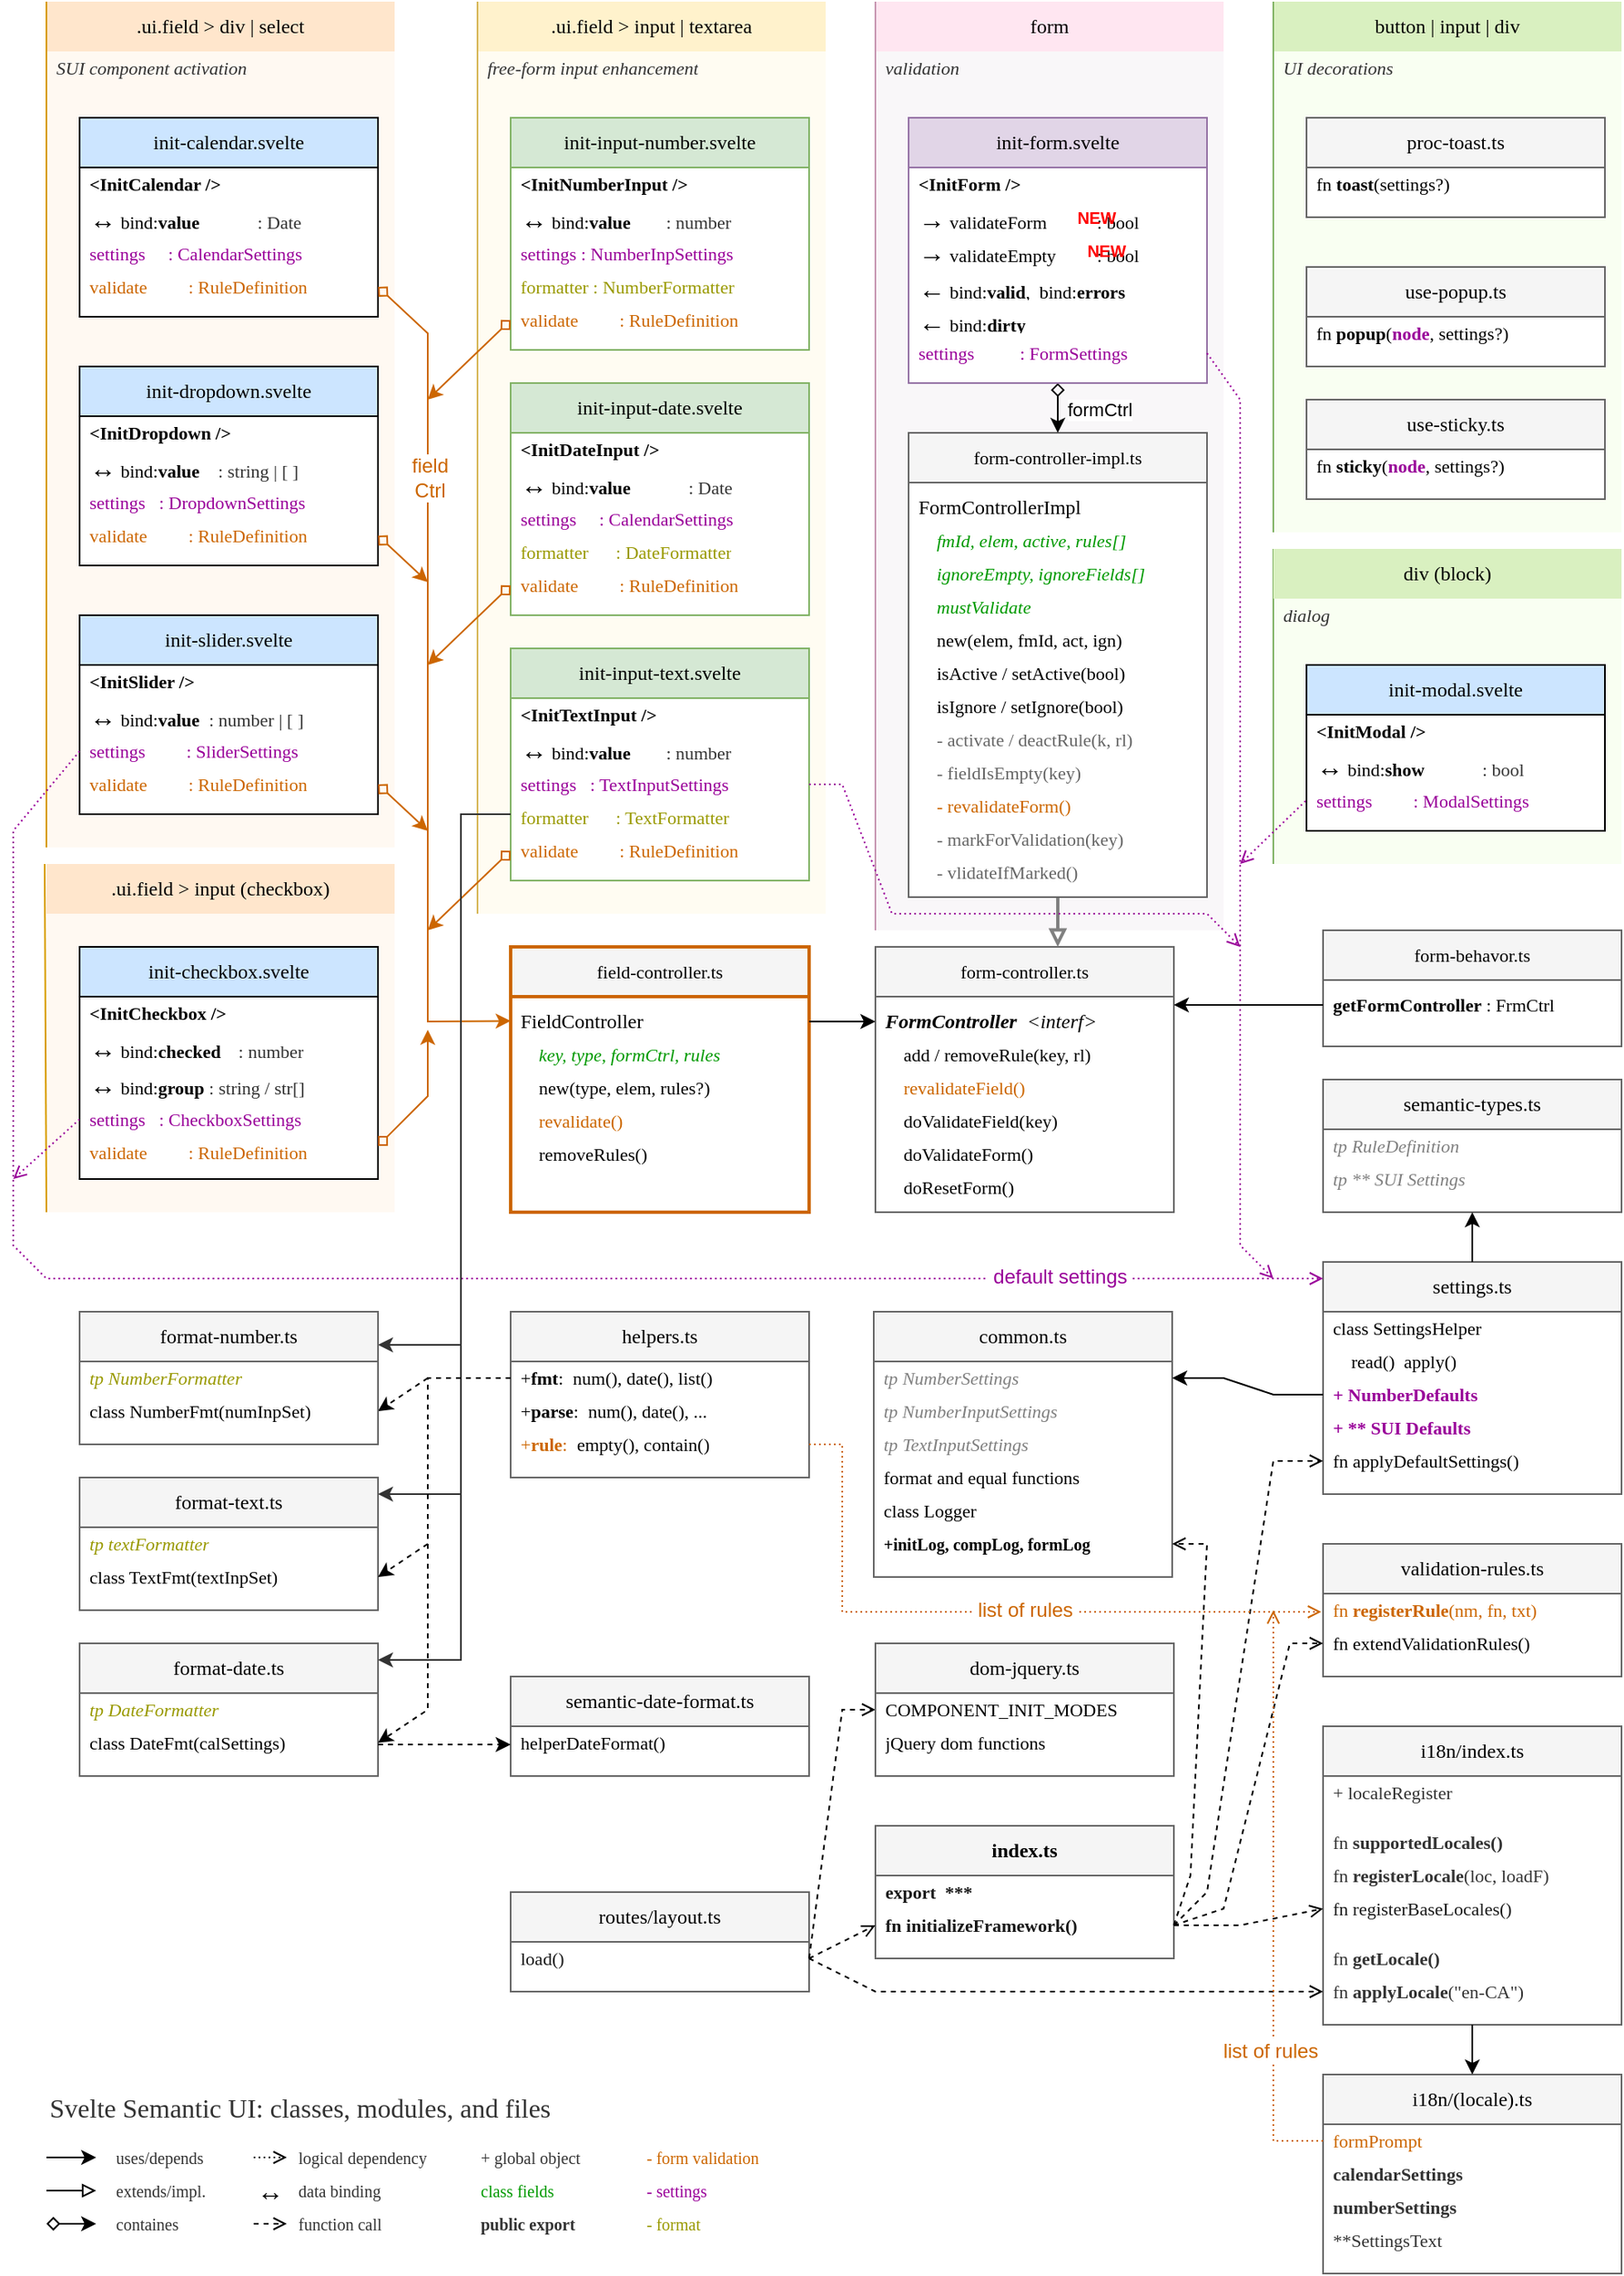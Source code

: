 <mxfile version="26.0.10">
  <diagram name="Page-1" id="Y9P-Y0sI9GcLoOlDh3Sq">
    <mxGraphModel grid="1" page="1" gridSize="10" guides="1" tooltips="1" connect="0" arrows="1" fold="1" pageScale="1" pageWidth="1000" pageHeight="750" math="0" shadow="0">
      <root>
        <mxCell id="0" />
        <mxCell id="1" parent="0" />
        <mxCell id="dlPW-ARLfwBWYoHidHFg-14" value="" style="rounded=0;whiteSpace=wrap;html=1;fillColor=#FFFFFF;strokeColor=none;fillOpacity=100;" vertex="1" parent="1">
          <mxGeometry x="800" y="600" width="180" height="40" as="geometry" />
        </mxCell>
        <mxCell id="9_N07M2slDrBFax58a6K-7" value="" style="rounded=0;whiteSpace=wrap;html=1;fillColor=#ffe6cc;strokeColor=none;fillOpacity=25;" vertex="1" parent="1">
          <mxGeometry x="30" y="560" width="210" height="180" as="geometry" />
        </mxCell>
        <mxCell id="9_N07M2slDrBFax58a6K-8" value="&lt;span style=&quot;text-align: left;&quot;&gt;&lt;font style=&quot;font-size: 12px;&quot;&gt;.ui.field &amp;gt; input (checkbox)&lt;/font&gt;&lt;/span&gt;" style="swimlane;fontStyle=0;childLayout=stackLayout;horizontal=1;startSize=30;horizontalStack=0;resizeParent=1;resizeParentMax=0;resizeLast=0;collapsible=1;marginBottom=0;whiteSpace=wrap;html=1;fontFamily=Verdana;fontSize=12;fillColor=#ffe6cc;strokeColor=none;" vertex="1" parent="1">
          <mxGeometry x="30" y="530" width="210" height="50" as="geometry" />
        </mxCell>
        <mxCell id="9_N07M2slDrBFax58a6K-10" value="" style="endArrow=none;html=1;rounded=0;fillColor=#ffe6cc;strokeColor=#d79b00;strokeWidth=1;exitX=0;exitY=1;exitDx=0;exitDy=0;entryX=-0.005;entryY=0;entryDx=0;entryDy=0;entryPerimeter=0;" edge="1" parent="1" source="9_N07M2slDrBFax58a6K-7" target="9_N07M2slDrBFax58a6K-8">
          <mxGeometry width="50" height="50" relative="1" as="geometry">
            <mxPoint x="30" y="1180" as="sourcePoint" />
            <mxPoint x="30" y="570" as="targetPoint" />
          </mxGeometry>
        </mxCell>
        <mxCell id="IEaI9znGGcz1ZlvIlabM-37" value="" style="rounded=0;whiteSpace=wrap;html=1;fillColor=#fff2cc;strokeColor=none;fillOpacity=25;" vertex="1" parent="1">
          <mxGeometry x="290" y="40" width="210" height="520" as="geometry" />
        </mxCell>
        <mxCell id="IEaI9znGGcz1ZlvIlabM-38" value="" style="rounded=0;whiteSpace=wrap;html=1;fillColor=#E7E0E6;strokeColor=none;fillOpacity=25;" vertex="1" parent="1">
          <mxGeometry x="530" y="10" width="210" height="560" as="geometry" />
        </mxCell>
        <mxCell id="pq6hOFRAHliiTMp7aHFg-176" value="" style="rounded=0;whiteSpace=wrap;html=1;fillColor=#E6FFCC;strokeColor=none;fillOpacity=25;" vertex="1" parent="1">
          <mxGeometry x="770" y="340" width="210" height="190" as="geometry" />
        </mxCell>
        <mxCell id="pq6hOFRAHliiTMp7aHFg-145" value="" style="rounded=0;whiteSpace=wrap;html=1;fillColor=#FFFFFF;strokeColor=none;fillOpacity=100;" vertex="1" parent="1">
          <mxGeometry x="50" y="1030" width="180" height="50" as="geometry" />
        </mxCell>
        <mxCell id="pq6hOFRAHliiTMp7aHFg-146" value="" style="rounded=0;whiteSpace=wrap;html=1;fillColor=#FFFFFF;strokeColor=none;fillOpacity=100;" vertex="1" parent="1">
          <mxGeometry x="310" y="610" width="180" height="130" as="geometry" />
        </mxCell>
        <mxCell id="pq6hOFRAHliiTMp7aHFg-147" value="" style="rounded=0;whiteSpace=wrap;html=1;fillColor=#FFFFFF;strokeColor=none;fillOpacity=100;" vertex="1" parent="1">
          <mxGeometry x="310" y="830" width="180" height="70" as="geometry" />
        </mxCell>
        <mxCell id="pq6hOFRAHliiTMp7aHFg-148" value="" style="rounded=0;whiteSpace=wrap;html=1;fillColor=#FFFFFF;strokeColor=none;fillOpacity=100;" vertex="1" parent="1">
          <mxGeometry x="530" y="610" width="180" height="130" as="geometry" />
        </mxCell>
        <mxCell id="pq6hOFRAHliiTMp7aHFg-149" value="" style="rounded=0;whiteSpace=wrap;html=1;fillColor=#FFFFFF;strokeColor=none;fillOpacity=100;" vertex="1" parent="1">
          <mxGeometry x="529" y="830" width="180" height="90" as="geometry" />
        </mxCell>
        <mxCell id="pq6hOFRAHliiTMp7aHFg-150" value="" style="rounded=0;whiteSpace=wrap;html=1;fillColor=#FFFFFF;strokeColor=none;fillOpacity=100;" vertex="1" parent="1">
          <mxGeometry x="550" y="300" width="180" height="250" as="geometry" />
        </mxCell>
        <mxCell id="pq6hOFRAHliiTMp7aHFg-151" value="" style="rounded=0;whiteSpace=wrap;html=1;fillColor=#FFFFFF;strokeColor=none;fillOpacity=100;" vertex="1" parent="1">
          <mxGeometry x="800" y="970" width="180" height="50" as="geometry" />
        </mxCell>
        <mxCell id="pq6hOFRAHliiTMp7aHFg-152" value="" style="rounded=0;whiteSpace=wrap;html=1;fillColor=#FFFFFF;strokeColor=none;fillOpacity=100;" vertex="1" parent="1">
          <mxGeometry x="800" y="800" width="180" height="110" as="geometry" />
        </mxCell>
        <mxCell id="pq6hOFRAHliiTMp7aHFg-153" value="" style="rounded=0;whiteSpace=wrap;html=1;fillColor=#FFFFFF;strokeColor=none;fillOpacity=100;" vertex="1" parent="1">
          <mxGeometry x="800" y="1080" width="180" height="150" as="geometry" />
        </mxCell>
        <mxCell id="pq6hOFRAHliiTMp7aHFg-154" value="" style="rounded=0;whiteSpace=wrap;html=1;fillColor=#FFFFFF;strokeColor=none;fillOpacity=100;" vertex="1" parent="1">
          <mxGeometry x="530" y="1140" width="180" height="50" as="geometry" />
        </mxCell>
        <mxCell id="pq6hOFRAHliiTMp7aHFg-155" value="" style="rounded=0;whiteSpace=wrap;html=1;fillColor=#FFFFFF;strokeColor=none;fillOpacity=100;" vertex="1" parent="1">
          <mxGeometry x="310" y="1180" width="180" height="30" as="geometry" />
        </mxCell>
        <mxCell id="IEaI9znGGcz1ZlvIlabM-34" value="" style="rounded=0;whiteSpace=wrap;html=1;fillColor=#E6FFCC;strokeColor=none;fillOpacity=25;" vertex="1" parent="1">
          <mxGeometry x="770" y="40" width="210" height="290" as="geometry" />
        </mxCell>
        <mxCell id="IEaI9znGGcz1ZlvIlabM-40" value="" style="rounded=0;whiteSpace=wrap;html=1;fillOpacity=100;strokeColor=none;" vertex="1" parent="1">
          <mxGeometry x="790" y="250" width="180" height="60" as="geometry" />
        </mxCell>
        <mxCell id="IEaI9znGGcz1ZlvIlabM-41" value="" style="rounded=0;whiteSpace=wrap;html=1;fillOpacity=100;strokeColor=none;" vertex="1" parent="1">
          <mxGeometry x="790" y="80" width="180" height="60" as="geometry" />
        </mxCell>
        <mxCell id="IEaI9znGGcz1ZlvIlabM-28" value="" style="rounded=0;whiteSpace=wrap;html=1;fillColor=#ffe6cc;strokeColor=none;fillOpacity=25;" vertex="1" parent="1">
          <mxGeometry x="30" y="40" width="210" height="480" as="geometry" />
        </mxCell>
        <mxCell id="IEaI9znGGcz1ZlvIlabM-33" value="" style="rounded=0;whiteSpace=wrap;html=1;fillColor=#FFFFFF;strokeColor=none;fillOpacity=100;" vertex="1" parent="1">
          <mxGeometry x="50" y="80" width="180" height="120" as="geometry" />
        </mxCell>
        <mxCell id="M18HrZ36qZifkxjibqlq-11" value="proc-toast.ts" style="swimlane;fontStyle=0;childLayout=stackLayout;horizontal=1;startSize=30;horizontalStack=0;resizeParent=1;resizeParentMax=0;resizeLast=0;collapsible=1;marginBottom=0;whiteSpace=wrap;html=1;fontFamily=Verdana;fontSize=12;fillColor=#f5f5f5;fontColor=#000000;strokeColor=#666666;" vertex="1" parent="1">
          <mxGeometry x="790" y="80" width="180" height="60" as="geometry" />
        </mxCell>
        <mxCell id="M18HrZ36qZifkxjibqlq-15" value="fn &lt;b style=&quot;font-size: 11px;&quot;&gt;toast&lt;/b&gt;(settings?)" style="text;strokeColor=none;fillColor=none;align=left;verticalAlign=middle;spacingLeft=4;spacingRight=4;overflow=hidden;points=[[0,0.5],[1,0.5]];portConstraint=eastwest;rotatable=0;whiteSpace=wrap;html=1;fontFamily=Verdana;fontSize=11;" vertex="1" parent="M18HrZ36qZifkxjibqlq-11">
          <mxGeometry y="30" width="180" height="20" as="geometry" />
        </mxCell>
        <mxCell id="BRDDcyKAabYS6oi-f9KY-6" value="&amp;nbsp;" style="text;strokeColor=none;fillColor=none;align=left;verticalAlign=middle;spacingLeft=4;spacingRight=4;overflow=hidden;points=[[0,0.5],[1,0.5]];portConstraint=eastwest;rotatable=0;whiteSpace=wrap;html=1;fontFamily=Verdana;fontSize=11;" vertex="1" parent="M18HrZ36qZifkxjibqlq-11">
          <mxGeometry y="50" width="180" height="10" as="geometry" />
        </mxCell>
        <mxCell id="M18HrZ36qZifkxjibqlq-40" value="use-sticky.ts" style="swimlane;fontStyle=0;childLayout=stackLayout;horizontal=1;startSize=30;horizontalStack=0;resizeParent=1;resizeParentMax=0;resizeLast=0;collapsible=1;marginBottom=0;whiteSpace=wrap;html=1;fontFamily=Verdana;fontSize=12;fillColor=#f5f5f5;fontColor=#000000;strokeColor=#666666;" vertex="1" parent="1">
          <mxGeometry x="790" y="250" width="180" height="60" as="geometry" />
        </mxCell>
        <mxCell id="M18HrZ36qZifkxjibqlq-42" value="fn &lt;b style=&quot;font-size: 11px;&quot;&gt;sticky&lt;/b&gt;(&lt;font color=&quot;#990099&quot;&gt;&lt;b&gt;node&lt;/b&gt;&lt;/font&gt;, settings?)" style="text;strokeColor=none;fillColor=none;align=left;verticalAlign=middle;spacingLeft=4;spacingRight=4;overflow=hidden;points=[[0,0.5],[1,0.5]];portConstraint=eastwest;rotatable=0;whiteSpace=wrap;html=1;fontFamily=Verdana;fontSize=11;" vertex="1" parent="M18HrZ36qZifkxjibqlq-40">
          <mxGeometry y="30" width="180" height="20" as="geometry" />
        </mxCell>
        <mxCell id="BRDDcyKAabYS6oi-f9KY-7" value="&amp;nbsp;" style="text;strokeColor=none;fillColor=none;align=left;verticalAlign=middle;spacingLeft=4;spacingRight=4;overflow=hidden;points=[[0,0.5],[1,0.5]];portConstraint=eastwest;rotatable=0;whiteSpace=wrap;html=1;fontFamily=Verdana;fontSize=11;" vertex="1" parent="M18HrZ36qZifkxjibqlq-40">
          <mxGeometry y="50" width="180" height="10" as="geometry" />
        </mxCell>
        <mxCell id="M18HrZ36qZifkxjibqlq-43" value="common.ts" style="swimlane;fontStyle=0;childLayout=stackLayout;horizontal=1;startSize=30;horizontalStack=0;resizeParent=1;resizeParentMax=0;resizeLast=0;collapsible=1;marginBottom=0;whiteSpace=wrap;html=1;fontFamily=Verdana;fontSize=12;fillColor=#f5f5f5;fontColor=#000000;strokeColor=#666666;" vertex="1" parent="1">
          <mxGeometry x="529" y="800" width="180" height="160" as="geometry" />
        </mxCell>
        <mxCell id="pq6hOFRAHliiTMp7aHFg-170" value="tp&amp;nbsp;&lt;span style=&quot;font-size: 11px;&quot;&gt;NumberSettings&lt;/span&gt;" style="text;strokeColor=none;fillColor=none;align=left;verticalAlign=middle;spacingLeft=4;spacingRight=4;overflow=hidden;points=[[0,0.5],[1,0.5]];portConstraint=eastwest;rotatable=0;whiteSpace=wrap;html=1;fontFamily=Verdana;fontSize=11;fontColor=#808080;fontStyle=2" vertex="1" parent="M18HrZ36qZifkxjibqlq-43">
          <mxGeometry y="30" width="180" height="20" as="geometry" />
        </mxCell>
        <mxCell id="pq6hOFRAHliiTMp7aHFg-172" value="tp Number&lt;span style=&quot;font-size: 11px;&quot;&gt;InputSettings&lt;/span&gt;" style="text;strokeColor=none;fillColor=none;align=left;verticalAlign=middle;spacingLeft=4;spacingRight=4;overflow=hidden;points=[[0,0.5],[1,0.5]];portConstraint=eastwest;rotatable=0;whiteSpace=wrap;html=1;fontFamily=Verdana;fontSize=11;fontColor=#808080;fontStyle=2" vertex="1" parent="M18HrZ36qZifkxjibqlq-43">
          <mxGeometry y="50" width="180" height="20" as="geometry" />
        </mxCell>
        <mxCell id="pq6hOFRAHliiTMp7aHFg-171" value="tp&amp;nbsp;&lt;span style=&quot;font-size: 11px;&quot;&gt;TextInputSettings&lt;/span&gt;" style="text;strokeColor=none;fillColor=none;align=left;verticalAlign=middle;spacingLeft=4;spacingRight=4;overflow=hidden;points=[[0,0.5],[1,0.5]];portConstraint=eastwest;rotatable=0;whiteSpace=wrap;html=1;fontFamily=Verdana;fontSize=11;fontColor=#808080;fontStyle=2" vertex="1" parent="M18HrZ36qZifkxjibqlq-43">
          <mxGeometry y="70" width="180" height="20" as="geometry" />
        </mxCell>
        <mxCell id="pq6hOFRAHliiTMp7aHFg-1" value="format and equal functions" style="text;strokeColor=none;fillColor=none;align=left;verticalAlign=middle;spacingLeft=4;spacingRight=4;overflow=hidden;points=[[0,0.5],[1,0.5]];portConstraint=eastwest;rotatable=0;whiteSpace=wrap;html=1;fontFamily=Verdana;fontSize=11;fontColor=#000000;fontStyle=0" vertex="1" parent="M18HrZ36qZifkxjibqlq-43">
          <mxGeometry y="90" width="180" height="20" as="geometry" />
        </mxCell>
        <mxCell id="ATKFZAApjLYun_gvEcEQ-10" value="class Logger" style="text;strokeColor=none;fillColor=none;align=left;verticalAlign=middle;spacingLeft=4;spacingRight=4;overflow=hidden;points=[[0,0.5],[1,0.5]];portConstraint=eastwest;rotatable=0;whiteSpace=wrap;html=1;fontFamily=Verdana;fontSize=11;fontColor=#000000;fontStyle=0" vertex="1" parent="M18HrZ36qZifkxjibqlq-43">
          <mxGeometry y="110" width="180" height="20" as="geometry" />
        </mxCell>
        <mxCell id="ATKFZAApjLYun_gvEcEQ-11" value="+initLog, compLog, formLog" style="text;strokeColor=none;fillColor=none;align=left;verticalAlign=middle;spacingLeft=4;spacingRight=4;overflow=hidden;points=[[0,0.5],[1,0.5]];portConstraint=eastwest;rotatable=0;whiteSpace=wrap;html=1;fontFamily=Verdana;fontSize=10;fontColor=#000000;fontStyle=1;" vertex="1" parent="M18HrZ36qZifkxjibqlq-43">
          <mxGeometry y="130" width="180" height="20" as="geometry" />
        </mxCell>
        <mxCell id="M18HrZ36qZifkxjibqlq-145" value="&amp;nbsp;" style="text;strokeColor=none;fillColor=none;align=left;verticalAlign=middle;spacingLeft=4;spacingRight=4;overflow=hidden;points=[[0,0.5],[1,0.5]];portConstraint=eastwest;rotatable=0;whiteSpace=wrap;html=1;fontFamily=Verdana;fontSize=11;" vertex="1" parent="M18HrZ36qZifkxjibqlq-43">
          <mxGeometry y="150" width="180" height="10" as="geometry" />
        </mxCell>
        <mxCell id="M18HrZ36qZifkxjibqlq-60" value="helpers.ts" style="swimlane;fontStyle=0;childLayout=stackLayout;horizontal=1;startSize=30;horizontalStack=0;resizeParent=1;resizeParentMax=0;resizeLast=0;collapsible=1;marginBottom=0;whiteSpace=wrap;html=1;fontFamily=Verdana;fontSize=12;fillColor=#f5f5f5;fontColor=#000000;strokeColor=#666666;" vertex="1" parent="1">
          <mxGeometry x="310" y="800" width="180" height="100" as="geometry">
            <mxRectangle x="520" y="110" width="180" height="30" as="alternateBounds" />
          </mxGeometry>
        </mxCell>
        <mxCell id="T_Azon72gcB3hdGuLcd--3" value="+&lt;b&gt;fmt&lt;/b&gt;:&amp;nbsp;&lt;font style=&quot;font-size: 12px;&quot;&gt;&amp;nbsp;&lt;/font&gt;num(), date(), list()" style="text;strokeColor=none;fillColor=none;align=left;verticalAlign=middle;spacingLeft=4;spacingRight=4;overflow=hidden;points=[[0,0.5],[1,0.5]];portConstraint=eastwest;rotatable=0;whiteSpace=wrap;html=1;fontFamily=Verdana;fontSize=11;" vertex="1" parent="M18HrZ36qZifkxjibqlq-60">
          <mxGeometry y="30" width="180" height="20" as="geometry" />
        </mxCell>
        <mxCell id="T_Azon72gcB3hdGuLcd--4" value="&lt;span style=&quot;color: rgb(0, 0, 0);&quot;&gt;+&lt;b&gt;parse&lt;/b&gt;:&amp;nbsp;&lt;/span&gt;&lt;font style=&quot;color: rgb(0, 0, 0); font-size: 12px;&quot;&gt;&amp;nbsp;&lt;/font&gt;&lt;span style=&quot;color: rgb(0, 0, 0);&quot;&gt;num(), date(), ...&lt;/span&gt;" style="text;strokeColor=none;fillColor=none;align=left;verticalAlign=middle;spacingLeft=4;spacingRight=4;overflow=hidden;points=[[0,0.5],[1,0.5]];portConstraint=eastwest;rotatable=0;whiteSpace=wrap;html=1;fontFamily=Verdana;fontSize=11;fontColor=#333333;" vertex="1" parent="M18HrZ36qZifkxjibqlq-60">
          <mxGeometry y="50" width="180" height="20" as="geometry" />
        </mxCell>
        <mxCell id="Hp_t4phX0jqcCqp85qJ5-3" value="&lt;font color=&quot;#cc6600&quot;&gt;+&lt;b style=&quot;&quot;&gt;rule&lt;/b&gt;:&amp;nbsp;&lt;/font&gt;&lt;font style=&quot;color: rgb(0, 0, 0); font-size: 12px;&quot;&gt;&amp;nbsp;&lt;/font&gt;&lt;span style=&quot;color: rgb(0, 0, 0);&quot;&gt;empty(), contain()&lt;/span&gt;" style="text;strokeColor=none;fillColor=none;align=left;verticalAlign=middle;spacingLeft=4;spacingRight=4;overflow=hidden;points=[[0,0.5],[1,0.5]];portConstraint=eastwest;rotatable=0;whiteSpace=wrap;html=1;fontFamily=Verdana;fontSize=11;fontColor=#333333;" vertex="1" parent="M18HrZ36qZifkxjibqlq-60">
          <mxGeometry y="70" width="180" height="20" as="geometry" />
        </mxCell>
        <mxCell id="EOE1e06UwhNpBx0rTGaW-11" value="&lt;font color=&quot;#000000&quot;&gt;&amp;nbsp;&lt;/font&gt;" style="text;strokeColor=none;fillColor=none;align=left;verticalAlign=middle;spacingLeft=4;spacingRight=4;overflow=hidden;points=[[0,0.5],[1,0.5]];portConstraint=eastwest;rotatable=0;whiteSpace=wrap;html=1;fontFamily=Verdana;fontSize=11;fontColor=#333333;" vertex="1" parent="M18HrZ36qZifkxjibqlq-60">
          <mxGeometry y="90" width="180" height="10" as="geometry" />
        </mxCell>
        <mxCell id="M18HrZ36qZifkxjibqlq-142" value=".ui.field &amp;gt; input | textarea" style="swimlane;fontStyle=0;childLayout=stackLayout;horizontal=1;startSize=30;horizontalStack=0;resizeParent=1;resizeParentMax=0;resizeLast=0;collapsible=1;marginBottom=0;whiteSpace=wrap;html=1;fontFamily=Verdana;fontSize=12;fillColor=#fff2cc;strokeColor=none;" vertex="1" parent="1">
          <mxGeometry x="290" y="10" width="210" height="50" as="geometry">
            <mxRectangle x="520" y="20" width="220" height="30" as="alternateBounds" />
          </mxGeometry>
        </mxCell>
        <mxCell id="BRDDcyKAabYS6oi-f9KY-11" value="free-form input enhancement" style="text;strokeColor=none;fillColor=none;align=left;verticalAlign=middle;spacingLeft=4;spacingRight=4;overflow=hidden;points=[[0,0.5],[1,0.5]];portConstraint=eastwest;rotatable=0;whiteSpace=wrap;html=1;fontFamily=Verdana;fontSize=11;fontColor=#333333;fontStyle=2" vertex="1" parent="M18HrZ36qZifkxjibqlq-142">
          <mxGeometry y="30" width="210" height="20" as="geometry" />
        </mxCell>
        <mxCell id="M18HrZ36qZifkxjibqlq-231" value="form" style="swimlane;fontStyle=0;childLayout=stackLayout;horizontal=1;startSize=30;horizontalStack=0;resizeParent=1;resizeParentMax=0;resizeLast=0;collapsible=1;marginBottom=0;whiteSpace=wrap;html=1;fontFamily=Verdana;fontSize=12;fillColor=#FFE6F1;strokeColor=none;" vertex="1" parent="1">
          <mxGeometry x="530" y="10" width="210" height="50" as="geometry" />
        </mxCell>
        <mxCell id="Hc6dc4tUKwtF6ipYYCsP-5" value="validation" style="text;strokeColor=none;fillColor=none;align=left;verticalAlign=middle;spacingLeft=4;spacingRight=4;overflow=hidden;points=[[0,0.5],[1,0.5]];portConstraint=eastwest;rotatable=0;whiteSpace=wrap;html=1;fontFamily=Verdana;fontSize=11;fontColor=#333333;fontStyle=2" vertex="1" parent="M18HrZ36qZifkxjibqlq-231">
          <mxGeometry y="30" width="210" height="20" as="geometry" />
        </mxCell>
        <mxCell id="BRDDcyKAabYS6oi-f9KY-4" value="&lt;span style=&quot;text-align: left;&quot;&gt;&lt;font style=&quot;font-size: 12px;&quot;&gt;.ui.field &amp;gt; div | select&lt;/font&gt;&lt;/span&gt;" style="swimlane;fontStyle=0;childLayout=stackLayout;horizontal=1;startSize=30;horizontalStack=0;resizeParent=1;resizeParentMax=0;resizeLast=0;collapsible=1;marginBottom=0;whiteSpace=wrap;html=1;fontFamily=Verdana;fontSize=12;fillColor=#ffe6cc;strokeColor=none;" vertex="1" parent="1">
          <mxGeometry x="30" y="10" width="210" height="50" as="geometry" />
        </mxCell>
        <mxCell id="BRDDcyKAabYS6oi-f9KY-10" value="SUI component activation" style="text;strokeColor=none;fillColor=none;align=left;verticalAlign=middle;spacingLeft=4;spacingRight=4;overflow=hidden;points=[[0,0.5],[1,0.5]];portConstraint=eastwest;rotatable=0;whiteSpace=wrap;html=1;fontFamily=Verdana;fontSize=11;fontStyle=2;fontColor=#333333;" vertex="1" parent="BRDDcyKAabYS6oi-f9KY-4">
          <mxGeometry y="30" width="210" height="20" as="geometry" />
        </mxCell>
        <mxCell id="BRDDcyKAabYS6oi-f9KY-14" value="button | input | div" style="swimlane;fontStyle=0;childLayout=stackLayout;horizontal=1;startSize=30;horizontalStack=0;resizeParent=1;resizeParentMax=0;resizeLast=0;collapsible=1;marginBottom=0;whiteSpace=wrap;html=1;fontFamily=Verdana;fontSize=12;fillColor=#D9F0C0;strokeColor=none;" vertex="1" parent="1">
          <mxGeometry x="770" y="10" width="210" height="50" as="geometry" />
        </mxCell>
        <mxCell id="BRDDcyKAabYS6oi-f9KY-15" value="UI decorations" style="text;strokeColor=none;fillColor=none;align=left;verticalAlign=middle;spacingLeft=4;spacingRight=4;overflow=hidden;points=[[0,0.5],[1,0.5]];portConstraint=eastwest;rotatable=0;whiteSpace=wrap;html=1;fontFamily=Verdana;fontSize=11;fontColor=#333333;fontStyle=2" vertex="1" parent="BRDDcyKAabYS6oi-f9KY-14">
          <mxGeometry y="30" width="210" height="20" as="geometry" />
        </mxCell>
        <mxCell id="IEaI9znGGcz1ZlvIlabM-5" value="" style="endArrow=none;html=1;rounded=0;fillColor=#d5e8d4;strokeColor=#82b366;strokeWidth=1;exitX=0;exitY=1;exitDx=0;exitDy=0;" edge="1" parent="BRDDcyKAabYS6oi-f9KY-14" source="IEaI9znGGcz1ZlvIlabM-34">
          <mxGeometry width="50" height="50" relative="1" as="geometry">
            <mxPoint y="390" as="sourcePoint" />
            <mxPoint as="targetPoint" />
          </mxGeometry>
        </mxCell>
        <mxCell id="IEaI9znGGcz1ZlvIlabM-2" value="" style="endArrow=none;html=1;rounded=0;fillColor=#ffe6cc;strokeColor=#d79b00;strokeWidth=1;exitX=0;exitY=1;exitDx=0;exitDy=0;" edge="1" parent="1" source="IEaI9znGGcz1ZlvIlabM-28">
          <mxGeometry width="50" height="50" relative="1" as="geometry">
            <mxPoint x="30" y="620" as="sourcePoint" />
            <mxPoint x="30" y="10" as="targetPoint" />
          </mxGeometry>
        </mxCell>
        <mxCell id="IEaI9znGGcz1ZlvIlabM-3" value="" style="endArrow=none;html=1;rounded=0;fillColor=#fff2cc;strokeColor=#d6b656;strokeWidth=1;exitX=0;exitY=1;exitDx=0;exitDy=0;entryX=0;entryY=0;entryDx=0;entryDy=0;" edge="1" parent="1" source="IEaI9znGGcz1ZlvIlabM-37" target="M18HrZ36qZifkxjibqlq-142">
          <mxGeometry width="50" height="50" relative="1" as="geometry">
            <mxPoint x="40" y="170" as="sourcePoint" />
            <mxPoint x="40" y="10" as="targetPoint" />
          </mxGeometry>
        </mxCell>
        <mxCell id="IEaI9znGGcz1ZlvIlabM-6" value="" style="endArrow=none;html=1;rounded=0;fillColor=#e1d5e7;strokeColor=#C796B1;strokeWidth=1;exitX=0;exitY=1;exitDx=0;exitDy=0;entryX=0;entryY=0;entryDx=0;entryDy=0;" edge="1" parent="1" source="IEaI9znGGcz1ZlvIlabM-38" target="M18HrZ36qZifkxjibqlq-231">
          <mxGeometry width="50" height="50" relative="1" as="geometry">
            <mxPoint x="530" y="190" as="sourcePoint" />
            <mxPoint x="530" y="40" as="targetPoint" />
          </mxGeometry>
        </mxCell>
        <mxCell id="IEaI9znGGcz1ZlvIlabM-18" value="validation-rules.ts" style="swimlane;fontStyle=0;childLayout=stackLayout;horizontal=1;startSize=30;horizontalStack=0;resizeParent=1;resizeParentMax=0;resizeLast=0;collapsible=1;marginBottom=0;whiteSpace=wrap;html=1;fontFamily=Verdana;fontSize=12;fillColor=#f5f5f5;fontColor=#000000;strokeColor=#666666;" vertex="1" parent="1">
          <mxGeometry x="800" y="940" width="180" height="80" as="geometry" />
        </mxCell>
        <mxCell id="0b4WsjQA64Ebz_wwJr2V-17" value="&lt;font&gt;fn &lt;b&gt;registerRule&lt;/b&gt;(nm, fn, txt)&lt;/font&gt;" style="text;strokeColor=none;fillColor=none;align=left;verticalAlign=middle;spacingLeft=4;spacingRight=4;overflow=hidden;points=[[0,0.5],[1,0.5]];portConstraint=eastwest;rotatable=0;whiteSpace=wrap;html=1;fontFamily=Verdana;fontSize=11;fontColor=#CC6600;fontStyle=0" vertex="1" parent="IEaI9znGGcz1ZlvIlabM-18">
          <mxGeometry y="30" width="180" height="20" as="geometry" />
        </mxCell>
        <mxCell id="Hp_t4phX0jqcCqp85qJ5-12" value="&lt;font&gt;fn extendValidationRules()&lt;/font&gt;" style="text;strokeColor=none;fillColor=none;align=left;verticalAlign=middle;spacingLeft=4;spacingRight=4;overflow=hidden;points=[[0,0.5],[1,0.5]];portConstraint=eastwest;rotatable=0;whiteSpace=wrap;html=1;fontFamily=Verdana;fontSize=11;fontColor=#000000;fontStyle=0" vertex="1" parent="IEaI9znGGcz1ZlvIlabM-18">
          <mxGeometry y="50" width="180" height="20" as="geometry" />
        </mxCell>
        <mxCell id="6ZVnqeD-wE30PsBbMw5L-4" value="&amp;nbsp;" style="text;strokeColor=none;fillColor=none;align=left;verticalAlign=middle;spacingLeft=4;spacingRight=4;overflow=hidden;points=[[0,0.5],[1,0.5]];portConstraint=eastwest;rotatable=0;whiteSpace=wrap;html=1;fontFamily=Verdana;fontSize=11;" vertex="1" parent="IEaI9znGGcz1ZlvIlabM-18">
          <mxGeometry y="70" width="180" height="10" as="geometry" />
        </mxCell>
        <mxCell id="6ZVnqeD-wE30PsBbMw5L-24" value="" style="rounded=0;whiteSpace=wrap;html=1;fillOpacity=100;strokeColor=none;" vertex="1" parent="1">
          <mxGeometry x="310" y="80" width="180" height="140" as="geometry" />
        </mxCell>
        <mxCell id="6ZVnqeD-wE30PsBbMw5L-38" value="" style="rounded=0;whiteSpace=wrap;html=1;fillColor=none;strokeColor=none;" vertex="1" parent="1">
          <mxGeometry x="370" y="140" width="20" height="20" as="geometry" />
        </mxCell>
        <mxCell id="T_Azon72gcB3hdGuLcd--26" value="" style="rounded=0;orthogonalLoop=1;jettySize=auto;html=1;entryX=0.5;entryY=0;entryDx=0;entryDy=0;" edge="1" parent="1">
          <mxGeometry relative="1" as="geometry">
            <mxPoint x="600" y="1000" as="sourcePoint" />
            <mxPoint x="600" y="1000" as="targetPoint" />
          </mxGeometry>
        </mxCell>
        <mxCell id="T_Azon72gcB3hdGuLcd--6" value="format-date.ts" style="swimlane;fontStyle=0;childLayout=stackLayout;horizontal=1;startSize=30;horizontalStack=0;resizeParent=1;resizeParentMax=0;resizeLast=0;collapsible=1;marginBottom=0;whiteSpace=wrap;html=1;fontFamily=Verdana;fontSize=12;fillColor=#f5f5f5;fontColor=#000000;strokeColor=#666666;" vertex="1" parent="1">
          <mxGeometry x="50" y="1000" width="180" height="80" as="geometry">
            <mxRectangle x="520" y="110" width="180" height="30" as="alternateBounds" />
          </mxGeometry>
        </mxCell>
        <mxCell id="M18HrZ36qZifkxjibqlq-228" value="tp Date&lt;span style=&quot;font-size: 11px;&quot;&gt;Formatter&lt;/span&gt;" style="text;strokeColor=none;fillColor=none;align=left;verticalAlign=middle;spacingLeft=4;spacingRight=4;overflow=hidden;points=[[0,0.5],[1,0.5]];portConstraint=eastwest;rotatable=0;whiteSpace=wrap;html=1;fontFamily=Verdana;fontSize=11;fontColor=#999900;fontStyle=2" vertex="1" parent="T_Azon72gcB3hdGuLcd--6">
          <mxGeometry y="30" width="180" height="20" as="geometry" />
        </mxCell>
        <mxCell id="T_Azon72gcB3hdGuLcd--12" value="class DateFmt(calSettings)" style="text;strokeColor=none;fillColor=none;align=left;verticalAlign=middle;spacingLeft=4;spacingRight=4;overflow=hidden;points=[[0,0.5],[1,0.5]];portConstraint=eastwest;rotatable=0;whiteSpace=wrap;html=1;fontFamily=Verdana;fontSize=11;" vertex="1" parent="T_Azon72gcB3hdGuLcd--6">
          <mxGeometry y="50" width="180" height="20" as="geometry" />
        </mxCell>
        <mxCell id="T_Azon72gcB3hdGuLcd--18" value="&lt;font color=&quot;#000000&quot;&gt;&amp;nbsp;&lt;/font&gt;" style="text;strokeColor=none;fillColor=none;align=left;verticalAlign=middle;spacingLeft=4;spacingRight=4;overflow=hidden;points=[[0,0.5],[1,0.5]];portConstraint=eastwest;rotatable=0;whiteSpace=wrap;html=1;fontFamily=Verdana;fontSize=11;fontColor=#333333;" vertex="1" parent="T_Azon72gcB3hdGuLcd--6">
          <mxGeometry y="70" width="180" height="10" as="geometry" />
        </mxCell>
        <mxCell id="pOx8XpOHHD_5NPj6IsBA-9" value="i18n/index.ts" style="swimlane;fontStyle=0;childLayout=stackLayout;horizontal=1;startSize=30;horizontalStack=0;resizeParent=1;resizeParentMax=0;resizeLast=0;collapsible=1;marginBottom=0;whiteSpace=wrap;html=1;fontFamily=Verdana;fontSize=12;fontColor=#000000;fillColor=#f5f5f5;strokeColor=#666666;" vertex="1" parent="1">
          <mxGeometry x="800" y="1050" width="180" height="180" as="geometry" />
        </mxCell>
        <mxCell id="pq6hOFRAHliiTMp7aHFg-156" value="&lt;span&gt;+ localeRegister&lt;/span&gt;" style="text;strokeColor=none;fillColor=none;align=left;verticalAlign=middle;spacingLeft=4;spacingRight=4;overflow=hidden;points=[[0,0.5],[1,0.5]];portConstraint=eastwest;rotatable=0;whiteSpace=wrap;html=1;fontFamily=Verdana;fontSize=11;fontColor=#333333;fontStyle=0" vertex="1" parent="pOx8XpOHHD_5NPj6IsBA-9">
          <mxGeometry y="30" width="180" height="20" as="geometry" />
        </mxCell>
        <mxCell id="pq6hOFRAHliiTMp7aHFg-130" value="&amp;nbsp;" style="text;strokeColor=none;fillColor=none;align=left;verticalAlign=middle;spacingLeft=4;spacingRight=4;overflow=hidden;points=[[0,0.5],[1,0.5]];portConstraint=eastwest;rotatable=0;whiteSpace=wrap;html=1;fontFamily=Verdana;fontSize=11;" vertex="1" parent="pOx8XpOHHD_5NPj6IsBA-9">
          <mxGeometry y="50" width="180" height="10" as="geometry" />
        </mxCell>
        <mxCell id="pOx8XpOHHD_5NPj6IsBA-10" value="fn &lt;b&gt;supportedLocales()&lt;/b&gt;" style="text;strokeColor=none;fillColor=none;align=left;verticalAlign=middle;spacingLeft=4;spacingRight=4;overflow=hidden;points=[[0,0.5],[1,0.5]];portConstraint=eastwest;rotatable=0;whiteSpace=wrap;html=1;fontFamily=Verdana;fontSize=11;fontColor=#333333;fontStyle=0" vertex="1" parent="pOx8XpOHHD_5NPj6IsBA-9">
          <mxGeometry y="60" width="180" height="20" as="geometry" />
        </mxCell>
        <mxCell id="Hp_t4phX0jqcCqp85qJ5-1" value="fn &lt;b&gt;registerLocale&lt;/b&gt;(loc, loadF)" style="text;strokeColor=none;fillColor=none;align=left;verticalAlign=middle;spacingLeft=4;spacingRight=4;overflow=hidden;points=[[0,0.5],[1,0.5]];portConstraint=eastwest;rotatable=0;whiteSpace=wrap;html=1;fontFamily=Verdana;fontSize=11;fontColor=#333333;fontStyle=0" vertex="1" parent="pOx8XpOHHD_5NPj6IsBA-9">
          <mxGeometry y="80" width="180" height="20" as="geometry" />
        </mxCell>
        <mxCell id="Hp_t4phX0jqcCqp85qJ5-6" value="&lt;font&gt;fn registerBaseLocales()&lt;/font&gt;" style="text;strokeColor=none;fillColor=none;align=left;verticalAlign=middle;spacingLeft=4;spacingRight=4;overflow=hidden;points=[[0,0.5],[1,0.5]];portConstraint=eastwest;rotatable=0;whiteSpace=wrap;html=1;fontFamily=Verdana;fontSize=11;fontColor=#1A1A1A;fontStyle=0" vertex="1" parent="pOx8XpOHHD_5NPj6IsBA-9">
          <mxGeometry y="100" width="180" height="20" as="geometry" />
        </mxCell>
        <mxCell id="pq6hOFRAHliiTMp7aHFg-131" value="&amp;nbsp;" style="text;strokeColor=none;fillColor=none;align=left;verticalAlign=middle;spacingLeft=4;spacingRight=4;overflow=hidden;points=[[0,0.5],[1,0.5]];portConstraint=eastwest;rotatable=0;whiteSpace=wrap;html=1;fontFamily=Verdana;fontSize=11;" vertex="1" parent="pOx8XpOHHD_5NPj6IsBA-9">
          <mxGeometry y="120" width="180" height="10" as="geometry" />
        </mxCell>
        <mxCell id="q0zLCcRZHcYOkulX1vmE-2" value="fn &lt;b&gt;getLocale()&lt;/b&gt;" style="text;strokeColor=none;fillColor=none;align=left;verticalAlign=middle;spacingLeft=4;spacingRight=4;overflow=hidden;points=[[0,0.5],[1,0.5]];portConstraint=eastwest;rotatable=0;whiteSpace=wrap;html=1;fontFamily=Verdana;fontSize=11;fontColor=#333333;fontStyle=0" vertex="1" parent="pOx8XpOHHD_5NPj6IsBA-9">
          <mxGeometry y="130" width="180" height="20" as="geometry" />
        </mxCell>
        <mxCell id="9_N07M2slDrBFax58a6K-3" value="fn &lt;b&gt;applyLocale&lt;/b&gt;(&quot;en-CA&quot;)" style="text;strokeColor=none;fillColor=none;align=left;verticalAlign=middle;spacingLeft=4;spacingRight=4;overflow=hidden;points=[[0,0.5],[1,0.5]];portConstraint=eastwest;rotatable=0;whiteSpace=wrap;html=1;fontFamily=Verdana;fontSize=11;fontColor=#333333;fontStyle=0" vertex="1" parent="pOx8XpOHHD_5NPj6IsBA-9">
          <mxGeometry y="150" width="180" height="20" as="geometry" />
        </mxCell>
        <mxCell id="pOx8XpOHHD_5NPj6IsBA-13" value="&amp;nbsp;" style="text;strokeColor=none;fillColor=none;align=left;verticalAlign=middle;spacingLeft=4;spacingRight=4;overflow=hidden;points=[[0,0.5],[1,0.5]];portConstraint=eastwest;rotatable=0;whiteSpace=wrap;html=1;fontFamily=Verdana;fontSize=11;" vertex="1" parent="pOx8XpOHHD_5NPj6IsBA-9">
          <mxGeometry y="170" width="180" height="10" as="geometry" />
        </mxCell>
        <mxCell id="Hp_t4phX0jqcCqp85qJ5-4" value="" style="rounded=0;whiteSpace=wrap;html=1;fillColor=none;strokeColor=none;" vertex="1" parent="1">
          <mxGeometry x="619" y="850" width="20" height="20" as="geometry" />
        </mxCell>
        <mxCell id="Hp_t4phX0jqcCqp85qJ5-10" style="rounded=0;orthogonalLoop=1;jettySize=auto;html=1;fontSize=11;dashed=1;" edge="1" parent="1">
          <mxGeometry relative="1" as="geometry">
            <mxPoint x="260" y="840" as="sourcePoint" />
            <mxPoint x="230" y="860" as="targetPoint" />
          </mxGeometry>
        </mxCell>
        <mxCell id="Hp_t4phX0jqcCqp85qJ5-16" value="settings.ts" style="swimlane;fontStyle=0;childLayout=stackLayout;horizontal=1;startSize=30;horizontalStack=0;resizeParent=1;resizeParentMax=0;resizeLast=0;collapsible=1;marginBottom=0;whiteSpace=wrap;html=1;fontFamily=Verdana;fontSize=12;fillColor=#f5f5f5;fontColor=#000000;strokeColor=#666666;" vertex="1" parent="1">
          <mxGeometry x="800" y="770" width="180" height="140" as="geometry" />
        </mxCell>
        <mxCell id="Hp_t4phX0jqcCqp85qJ5-25" value="&lt;font&gt;class &lt;span&gt;SettingsHelper&lt;/span&gt;&lt;/font&gt;" style="text;strokeColor=none;fillColor=none;align=left;verticalAlign=middle;spacingLeft=4;spacingRight=4;overflow=hidden;points=[[0,0.5],[1,0.5]];portConstraint=eastwest;rotatable=0;whiteSpace=wrap;html=1;fontFamily=Verdana;fontSize=11;fontColor=#000000;fontStyle=0" vertex="1" parent="Hp_t4phX0jqcCqp85qJ5-16">
          <mxGeometry y="30" width="180" height="20" as="geometry" />
        </mxCell>
        <mxCell id="pq6hOFRAHliiTMp7aHFg-32" value="&amp;nbsp; &amp;nbsp; read()&amp;nbsp; apply()" style="text;strokeColor=none;fillColor=none;align=left;verticalAlign=middle;spacingLeft=4;spacingRight=4;overflow=hidden;points=[[0,0.5],[1,0.5]];portConstraint=eastwest;rotatable=0;whiteSpace=wrap;html=1;fontFamily=Verdana;fontSize=11;fontColor=#000000;fontStyle=0" vertex="1" parent="Hp_t4phX0jqcCqp85qJ5-16">
          <mxGeometry y="50" width="180" height="20" as="geometry" />
        </mxCell>
        <mxCell id="pq6hOFRAHliiTMp7aHFg-160" value="+ Number&lt;span style=&quot;background-color: initial;&quot;&gt;Defaults&lt;/span&gt;" style="text;strokeColor=none;fillColor=none;align=left;verticalAlign=middle;spacingLeft=4;spacingRight=4;overflow=hidden;points=[[0,0.5],[1,0.5]];portConstraint=eastwest;rotatable=0;whiteSpace=wrap;html=1;fontFamily=Verdana;fontSize=11;fontColor=#990099;fontStyle=1" vertex="1" parent="Hp_t4phX0jqcCqp85qJ5-16">
          <mxGeometry y="70" width="180" height="20" as="geometry" />
        </mxCell>
        <mxCell id="M18HrZ36qZifkxjibqlq-100" value="+ ** SUI&amp;nbsp;&lt;span style=&quot;background-color: initial;&quot;&gt;Defaults&lt;/span&gt;" style="text;strokeColor=none;fillColor=none;align=left;verticalAlign=middle;spacingLeft=4;spacingRight=4;overflow=hidden;points=[[0,0.5],[1,0.5]];portConstraint=eastwest;rotatable=0;whiteSpace=wrap;html=1;fontFamily=Verdana;fontSize=11;fontColor=#990099;fontStyle=1" vertex="1" parent="Hp_t4phX0jqcCqp85qJ5-16">
          <mxGeometry y="90" width="180" height="20" as="geometry" />
        </mxCell>
        <mxCell id="jxXdVEdWcPHDVjDCAHE7-2" value="fn applyDefaultSettings()" style="text;strokeColor=none;fillColor=none;align=left;verticalAlign=middle;spacingLeft=4;spacingRight=4;overflow=hidden;points=[[0,0.5],[1,0.5]];portConstraint=eastwest;rotatable=0;whiteSpace=wrap;html=1;fontFamily=Verdana;fontSize=11;fontColor=#000000;fontStyle=0" vertex="1" parent="Hp_t4phX0jqcCqp85qJ5-16">
          <mxGeometry y="110" width="180" height="20" as="geometry" />
        </mxCell>
        <mxCell id="Hp_t4phX0jqcCqp85qJ5-22" value="&amp;nbsp;" style="text;strokeColor=none;fillColor=none;align=left;verticalAlign=middle;spacingLeft=4;spacingRight=4;overflow=hidden;points=[[0,0.5],[1,0.5]];portConstraint=eastwest;rotatable=0;whiteSpace=wrap;html=1;fontFamily=Verdana;fontSize=11;" vertex="1" parent="Hp_t4phX0jqcCqp85qJ5-16">
          <mxGeometry y="130" width="180" height="10" as="geometry" />
        </mxCell>
        <mxCell id="pq6hOFRAHliiTMp7aHFg-3" value="&lt;font style=&quot;font-size: 11px;&quot;&gt;field-controller.ts&lt;/font&gt;" style="swimlane;fontStyle=0;childLayout=stackLayout;horizontal=1;startSize=30;horizontalStack=0;resizeParent=1;resizeParentMax=0;resizeLast=0;collapsible=1;marginBottom=0;whiteSpace=wrap;html=1;fontFamily=Verdana;fontSize=12;fillColor=#f5f5f5;fontColor=#000000;strokeColor=#CC6600;strokeWidth=2;" vertex="1" parent="1">
          <mxGeometry x="310" y="580" width="180" height="160" as="geometry" />
        </mxCell>
        <mxCell id="O5vGZEldvKhv5ESnwDTb-3" value="&amp;nbsp;" style="text;strokeColor=none;fillColor=none;align=left;verticalAlign=middle;spacingLeft=4;spacingRight=4;overflow=hidden;points=[[0,0.5],[1,0.5]];portConstraint=eastwest;rotatable=0;whiteSpace=wrap;html=1;fontFamily=Verdana;fontSize=11;" vertex="1" parent="pq6hOFRAHliiTMp7aHFg-3">
          <mxGeometry y="30" width="180" height="5" as="geometry" />
        </mxCell>
        <mxCell id="pq6hOFRAHliiTMp7aHFg-35" value="FieldController" style="text;strokeColor=none;fillColor=none;align=left;verticalAlign=middle;spacingLeft=4;spacingRight=4;overflow=hidden;points=[[0,0.5],[1,0.5]];portConstraint=eastwest;rotatable=0;whiteSpace=wrap;html=1;fontFamily=Verdana;fontSize=12;fontColor=#000000;fontStyle=0" vertex="1" parent="pq6hOFRAHliiTMp7aHFg-3">
          <mxGeometry y="35" width="180" height="20" as="geometry" />
        </mxCell>
        <mxCell id="pq6hOFRAHliiTMp7aHFg-24" value="&amp;nbsp; &amp;nbsp; key, type, formCtrl, rules" style="text;strokeColor=none;fillColor=none;align=left;verticalAlign=middle;spacingLeft=4;spacingRight=4;overflow=hidden;points=[[0,0.5],[1,0.5]];portConstraint=eastwest;rotatable=0;whiteSpace=wrap;html=1;fontFamily=Verdana;fontSize=11;fontColor=#009900;fontStyle=2" vertex="1" parent="pq6hOFRAHliiTMp7aHFg-3">
          <mxGeometry y="55" width="180" height="20" as="geometry" />
        </mxCell>
        <mxCell id="pq6hOFRAHliiTMp7aHFg-4" value="&amp;nbsp; &amp;nbsp; new(type, elem, rules?)" style="text;strokeColor=none;fillColor=none;align=left;verticalAlign=middle;spacingLeft=4;spacingRight=4;overflow=hidden;points=[[0,0.5],[1,0.5]];portConstraint=eastwest;rotatable=0;whiteSpace=wrap;html=1;fontFamily=Verdana;fontSize=11;fontColor=#000000;fontStyle=0" vertex="1" parent="pq6hOFRAHliiTMp7aHFg-3">
          <mxGeometry y="75" width="180" height="20" as="geometry" />
        </mxCell>
        <mxCell id="pq6hOFRAHliiTMp7aHFg-5" value="&amp;nbsp; &amp;nbsp; revalidate()" style="text;strokeColor=none;fillColor=none;align=left;verticalAlign=middle;spacingLeft=4;spacingRight=4;overflow=hidden;points=[[0,0.5],[1,0.5]];portConstraint=eastwest;rotatable=0;whiteSpace=wrap;html=1;fontFamily=Verdana;fontSize=11;fontColor=#CC6600;fontStyle=0" vertex="1" parent="pq6hOFRAHliiTMp7aHFg-3">
          <mxGeometry y="95" width="180" height="20" as="geometry" />
        </mxCell>
        <mxCell id="pq6hOFRAHliiTMp7aHFg-7" value="&amp;nbsp; &amp;nbsp; removeRules()" style="text;strokeColor=none;fillColor=none;align=left;verticalAlign=middle;spacingLeft=4;spacingRight=4;overflow=hidden;points=[[0,0.5],[1,0.5]];portConstraint=eastwest;rotatable=0;whiteSpace=wrap;html=1;fontFamily=Verdana;fontSize=11;fontColor=#000000;fontStyle=0" vertex="1" parent="pq6hOFRAHliiTMp7aHFg-3">
          <mxGeometry y="115" width="180" height="20" as="geometry" />
        </mxCell>
        <mxCell id="pq6hOFRAHliiTMp7aHFg-6" value="&amp;nbsp;" style="text;strokeColor=none;fillColor=none;align=left;verticalAlign=middle;spacingLeft=4;spacingRight=4;overflow=hidden;points=[[0,0.5],[1,0.5]];portConstraint=eastwest;rotatable=0;whiteSpace=wrap;html=1;fontFamily=Verdana;fontSize=11;" vertex="1" parent="pq6hOFRAHliiTMp7aHFg-3">
          <mxGeometry y="135" width="180" height="25" as="geometry" />
        </mxCell>
        <mxCell id="pq6hOFRAHliiTMp7aHFg-8" value="&lt;font style=&quot;font-size: 11px;&quot;&gt;form-controller.ts&lt;/font&gt;" style="swimlane;fontStyle=0;childLayout=stackLayout;horizontal=1;startSize=30;horizontalStack=0;resizeParent=1;resizeParentMax=0;resizeLast=0;collapsible=1;marginBottom=0;whiteSpace=wrap;html=1;fontFamily=Verdana;fontSize=12;fillColor=#f5f5f5;fontColor=#000000;strokeColor=#666666;" vertex="1" parent="1">
          <mxGeometry x="530" y="580" width="180" height="160" as="geometry" />
        </mxCell>
        <mxCell id="O5vGZEldvKhv5ESnwDTb-1" value="&amp;nbsp;" style="text;strokeColor=none;fillColor=none;align=left;verticalAlign=middle;spacingLeft=4;spacingRight=4;overflow=hidden;points=[[0,0.5],[1,0.5]];portConstraint=eastwest;rotatable=0;whiteSpace=wrap;html=1;fontFamily=Verdana;fontSize=11;" vertex="1" parent="pq6hOFRAHliiTMp7aHFg-8">
          <mxGeometry y="30" width="180" height="5" as="geometry" />
        </mxCell>
        <mxCell id="Hc6dc4tUKwtF6ipYYCsP-6" value="&lt;span&gt;&lt;b&gt;FormController&lt;/b&gt;&lt;/span&gt;&amp;nbsp; &amp;lt;interf&amp;gt;" style="text;strokeColor=none;fillColor=none;align=left;verticalAlign=middle;spacingLeft=4;spacingRight=4;overflow=hidden;points=[[0,0.5],[1,0.5]];portConstraint=eastwest;rotatable=0;whiteSpace=wrap;html=1;fontFamily=Verdana;fontSize=12;fontColor=#000000;fontStyle=2" vertex="1" parent="pq6hOFRAHliiTMp7aHFg-8">
          <mxGeometry y="35" width="180" height="20" as="geometry" />
        </mxCell>
        <mxCell id="pq6hOFRAHliiTMp7aHFg-13" value="&amp;nbsp; &amp;nbsp; add / removeRule(key, rl)" style="text;strokeColor=none;fillColor=none;align=left;verticalAlign=middle;spacingLeft=4;spacingRight=4;overflow=hidden;points=[[0,0.5],[1,0.5]];portConstraint=eastwest;rotatable=0;whiteSpace=wrap;html=1;fontFamily=Verdana;fontSize=11;fontColor=#000000;fontStyle=0" vertex="1" parent="pq6hOFRAHliiTMp7aHFg-8">
          <mxGeometry y="55" width="180" height="20" as="geometry" />
        </mxCell>
        <mxCell id="Hc6dc4tUKwtF6ipYYCsP-1" value="&amp;nbsp; &amp;nbsp; revalidateField()" style="text;strokeColor=none;fillColor=none;align=left;verticalAlign=middle;spacingLeft=4;spacingRight=4;overflow=hidden;points=[[0,0.5],[1,0.5]];portConstraint=eastwest;rotatable=0;whiteSpace=wrap;html=1;fontFamily=Verdana;fontSize=11;fontColor=#CC6600;fontStyle=0" vertex="1" parent="pq6hOFRAHliiTMp7aHFg-8">
          <mxGeometry y="75" width="180" height="20" as="geometry" />
        </mxCell>
        <mxCell id="pq6hOFRAHliiTMp7aHFg-11" value="&amp;nbsp; &amp;nbsp; doValidateField(key)" style="text;strokeColor=none;fillColor=none;align=left;verticalAlign=middle;spacingLeft=4;spacingRight=4;overflow=hidden;points=[[0,0.5],[1,0.5]];portConstraint=eastwest;rotatable=0;whiteSpace=wrap;html=1;fontFamily=Verdana;fontSize=11;fontColor=#000000;fontStyle=0" vertex="1" parent="pq6hOFRAHliiTMp7aHFg-8">
          <mxGeometry y="95" width="180" height="20" as="geometry" />
        </mxCell>
        <mxCell id="ATKFZAApjLYun_gvEcEQ-2" value="&amp;nbsp; &amp;nbsp; doValidateForm()" style="text;strokeColor=none;fillColor=none;align=left;verticalAlign=middle;spacingLeft=4;spacingRight=4;overflow=hidden;points=[[0,0.5],[1,0.5]];portConstraint=eastwest;rotatable=0;whiteSpace=wrap;html=1;fontFamily=Verdana;fontSize=11;fontColor=#000000;fontStyle=0" vertex="1" parent="pq6hOFRAHliiTMp7aHFg-8">
          <mxGeometry y="115" width="180" height="20" as="geometry" />
        </mxCell>
        <mxCell id="pq6hOFRAHliiTMp7aHFg-14" value="&amp;nbsp; &amp;nbsp; doResetForm()" style="text;strokeColor=none;fillColor=none;align=left;verticalAlign=middle;spacingLeft=4;spacingRight=4;overflow=hidden;points=[[0,0.5],[1,0.5]];portConstraint=eastwest;rotatable=0;whiteSpace=wrap;html=1;fontFamily=Verdana;fontSize=11;fontColor=#000000;fontStyle=0" vertex="1" parent="pq6hOFRAHliiTMp7aHFg-8">
          <mxGeometry y="135" width="180" height="20" as="geometry" />
        </mxCell>
        <mxCell id="pq6hOFRAHliiTMp7aHFg-12" value="&amp;nbsp;" style="text;strokeColor=none;fillColor=none;align=left;verticalAlign=middle;spacingLeft=4;spacingRight=4;overflow=hidden;points=[[0,0.5],[1,0.5]];portConstraint=eastwest;rotatable=0;whiteSpace=wrap;html=1;fontFamily=Verdana;fontSize=11;" vertex="1" parent="pq6hOFRAHliiTMp7aHFg-8">
          <mxGeometry y="155" width="180" height="5" as="geometry" />
        </mxCell>
        <mxCell id="pq6hOFRAHliiTMp7aHFg-22" style="rounded=0;orthogonalLoop=1;jettySize=auto;html=1;endArrow=block;endFill=0;strokeWidth=2;strokeColor=#808080;" edge="1" parent="1">
          <mxGeometry relative="1" as="geometry">
            <mxPoint x="640" y="550" as="sourcePoint" />
            <mxPoint x="640" y="580" as="targetPoint" />
          </mxGeometry>
        </mxCell>
        <mxCell id="pq6hOFRAHliiTMp7aHFg-15" value="&lt;font style=&quot;font-size: 11px; color: rgb(0, 0, 0);&quot;&gt;form-controller-impl.ts&lt;/font&gt;" style="swimlane;fontStyle=0;childLayout=stackLayout;horizontal=1;startSize=30;horizontalStack=0;resizeParent=1;resizeParentMax=0;resizeLast=0;collapsible=1;marginBottom=0;whiteSpace=wrap;html=1;fontFamily=Verdana;fontSize=12;fillColor=#f5f5f5;fontColor=#000000;strokeColor=#666666;" vertex="1" parent="1">
          <mxGeometry x="550" y="270" width="180" height="280" as="geometry" />
        </mxCell>
        <mxCell id="O5vGZEldvKhv5ESnwDTb-2" value="&amp;nbsp;" style="text;strokeColor=none;fillColor=none;align=left;verticalAlign=middle;spacingLeft=4;spacingRight=4;overflow=hidden;points=[[0,0.5],[1,0.5]];portConstraint=eastwest;rotatable=0;whiteSpace=wrap;html=1;fontFamily=Verdana;fontSize=11;" vertex="1" parent="pq6hOFRAHliiTMp7aHFg-15">
          <mxGeometry y="30" width="180" height="5" as="geometry" />
        </mxCell>
        <mxCell id="pq6hOFRAHliiTMp7aHFg-33" value="FormControllerImpl" style="text;strokeColor=none;fillColor=none;align=left;verticalAlign=middle;spacingLeft=4;spacingRight=4;overflow=hidden;points=[[0,0.5],[1,0.5]];portConstraint=eastwest;rotatable=0;whiteSpace=wrap;html=1;fontFamily=Verdana;fontSize=12;fontColor=#000000;fontStyle=0" vertex="1" parent="pq6hOFRAHliiTMp7aHFg-15">
          <mxGeometry y="35" width="180" height="20" as="geometry" />
        </mxCell>
        <mxCell id="pq6hOFRAHliiTMp7aHFg-26" value="&amp;nbsp; &amp;nbsp; fmId, elem, active, rules[]" style="text;strokeColor=none;fillColor=none;align=left;verticalAlign=middle;spacingLeft=4;spacingRight=4;overflow=hidden;points=[[0,0.5],[1,0.5]];portConstraint=eastwest;rotatable=0;whiteSpace=wrap;html=1;fontFamily=Verdana;fontSize=11;fontColor=#009900;fontStyle=2" vertex="1" parent="pq6hOFRAHliiTMp7aHFg-15">
          <mxGeometry y="55" width="180" height="20" as="geometry" />
        </mxCell>
        <mxCell id="ATKFZAApjLYun_gvEcEQ-3" value="&amp;nbsp; &amp;nbsp; ignoreEmpty, ignoreFields[]" style="text;strokeColor=none;fillColor=none;align=left;verticalAlign=middle;spacingLeft=4;spacingRight=4;overflow=hidden;points=[[0,0.5],[1,0.5]];portConstraint=eastwest;rotatable=0;whiteSpace=wrap;html=1;fontFamily=Verdana;fontSize=11;fontColor=#009900;fontStyle=2" vertex="1" parent="pq6hOFRAHliiTMp7aHFg-15">
          <mxGeometry y="75" width="180" height="20" as="geometry" />
        </mxCell>
        <mxCell id="Hc6dc4tUKwtF6ipYYCsP-3" value="&amp;nbsp; &amp;nbsp; mustValidate" style="text;strokeColor=none;fillColor=none;align=left;verticalAlign=middle;spacingLeft=4;spacingRight=4;overflow=hidden;points=[[0,0.5],[1,0.5]];portConstraint=eastwest;rotatable=0;whiteSpace=wrap;html=1;fontFamily=Verdana;fontSize=11;fontColor=#009900;fontStyle=2" vertex="1" parent="pq6hOFRAHliiTMp7aHFg-15">
          <mxGeometry y="95" width="180" height="20" as="geometry" />
        </mxCell>
        <mxCell id="pq6hOFRAHliiTMp7aHFg-16" value="&amp;nbsp; &amp;nbsp; new(elem, fmId, act, ign)" style="text;strokeColor=none;fillColor=none;align=left;verticalAlign=middle;spacingLeft=4;spacingRight=4;overflow=hidden;points=[[0,0.5],[1,0.5]];portConstraint=eastwest;rotatable=0;whiteSpace=wrap;html=1;fontFamily=Verdana;fontSize=11;fontColor=#000000;fontStyle=0" vertex="1" parent="pq6hOFRAHliiTMp7aHFg-15">
          <mxGeometry y="115" width="180" height="20" as="geometry" />
        </mxCell>
        <mxCell id="pq6hOFRAHliiTMp7aHFg-17" value="&amp;nbsp; &amp;nbsp; isActive / setActive(bool)" style="text;strokeColor=none;fillColor=none;align=left;verticalAlign=middle;spacingLeft=4;spacingRight=4;overflow=hidden;points=[[0,0.5],[1,0.5]];portConstraint=eastwest;rotatable=0;whiteSpace=wrap;html=1;fontFamily=Verdana;fontSize=11;fontColor=#000000;fontStyle=0" vertex="1" parent="pq6hOFRAHliiTMp7aHFg-15">
          <mxGeometry y="135" width="180" height="20" as="geometry" />
        </mxCell>
        <mxCell id="ATKFZAApjLYun_gvEcEQ-4" value="&amp;nbsp; &amp;nbsp; isIgnore / setIgnore(bool)" style="text;strokeColor=none;fillColor=none;align=left;verticalAlign=middle;spacingLeft=4;spacingRight=4;overflow=hidden;points=[[0,0.5],[1,0.5]];portConstraint=eastwest;rotatable=0;whiteSpace=wrap;html=1;fontFamily=Verdana;fontSize=11;fontColor=#000000;fontStyle=0" vertex="1" parent="pq6hOFRAHliiTMp7aHFg-15">
          <mxGeometry y="155" width="180" height="20" as="geometry" />
        </mxCell>
        <mxCell id="ATKFZAApjLYun_gvEcEQ-5" value="&amp;nbsp; &amp;nbsp; - activate / deactRule(k, rl)" style="text;strokeColor=none;fillColor=none;align=left;verticalAlign=middle;spacingLeft=4;spacingRight=4;overflow=hidden;points=[[0,0.5],[1,0.5]];portConstraint=eastwest;rotatable=0;whiteSpace=wrap;html=1;fontFamily=Verdana;fontSize=11;fontColor=#666666;fontStyle=0" vertex="1" parent="pq6hOFRAHliiTMp7aHFg-15">
          <mxGeometry y="175" width="180" height="20" as="geometry" />
        </mxCell>
        <mxCell id="ATKFZAApjLYun_gvEcEQ-6" value="&amp;nbsp; &amp;nbsp; - fieldIsEmpty(key)" style="text;strokeColor=none;fillColor=none;align=left;verticalAlign=middle;spacingLeft=4;spacingRight=4;overflow=hidden;points=[[0,0.5],[1,0.5]];portConstraint=eastwest;rotatable=0;whiteSpace=wrap;html=1;fontFamily=Verdana;fontSize=11;fontColor=#666666;fontStyle=0" vertex="1" parent="pq6hOFRAHliiTMp7aHFg-15">
          <mxGeometry y="195" width="180" height="20" as="geometry" />
        </mxCell>
        <mxCell id="ATKFZAApjLYun_gvEcEQ-8" value="&amp;nbsp; &amp;nbsp; - revalidateForm()" style="text;strokeColor=none;fillColor=none;align=left;verticalAlign=middle;spacingLeft=4;spacingRight=4;overflow=hidden;points=[[0,0.5],[1,0.5]];portConstraint=eastwest;rotatable=0;whiteSpace=wrap;html=1;fontFamily=Verdana;fontSize=11;fontColor=#CC6600;fontStyle=0" vertex="1" parent="pq6hOFRAHliiTMp7aHFg-15">
          <mxGeometry y="215" width="180" height="20" as="geometry" />
        </mxCell>
        <mxCell id="ATKFZAApjLYun_gvEcEQ-7" value="&amp;nbsp; &amp;nbsp; - markForValidation(key)" style="text;strokeColor=none;fillColor=none;align=left;verticalAlign=middle;spacingLeft=4;spacingRight=4;overflow=hidden;points=[[0,0.5],[1,0.5]];portConstraint=eastwest;rotatable=0;whiteSpace=wrap;html=1;fontFamily=Verdana;fontSize=11;fontColor=#666666;fontStyle=0" vertex="1" parent="pq6hOFRAHliiTMp7aHFg-15">
          <mxGeometry y="235" width="180" height="20" as="geometry" />
        </mxCell>
        <mxCell id="ATKFZAApjLYun_gvEcEQ-9" value="&amp;nbsp; &amp;nbsp; - vlidateIfMarked()" style="text;strokeColor=none;fillColor=none;align=left;verticalAlign=middle;spacingLeft=4;spacingRight=4;overflow=hidden;points=[[0,0.5],[1,0.5]];portConstraint=eastwest;rotatable=0;whiteSpace=wrap;html=1;fontFamily=Verdana;fontSize=11;fontColor=#666666;fontStyle=0" vertex="1" parent="pq6hOFRAHliiTMp7aHFg-15">
          <mxGeometry y="255" width="180" height="20" as="geometry" />
        </mxCell>
        <mxCell id="pq6hOFRAHliiTMp7aHFg-21" value="&amp;nbsp;" style="text;strokeColor=none;fillColor=none;align=left;verticalAlign=middle;spacingLeft=4;spacingRight=4;overflow=hidden;points=[[0,0.5],[1,0.5]];portConstraint=eastwest;rotatable=0;whiteSpace=wrap;html=1;fontFamily=Verdana;fontSize=11;" vertex="1" parent="pq6hOFRAHliiTMp7aHFg-15">
          <mxGeometry y="275" width="180" height="5" as="geometry" />
        </mxCell>
        <mxCell id="pq6hOFRAHliiTMp7aHFg-25" style="rounded=0;orthogonalLoop=1;jettySize=auto;html=1;" edge="1" parent="1">
          <mxGeometry relative="1" as="geometry">
            <mxPoint x="530" y="625" as="targetPoint" />
            <mxPoint x="490" y="625" as="sourcePoint" />
            <Array as="points" />
          </mxGeometry>
        </mxCell>
        <mxCell id="pq6hOFRAHliiTMp7aHFg-38" style="rounded=0;orthogonalLoop=1;jettySize=auto;html=1;entryX=0.5;entryY=0;entryDx=0;entryDy=0;startArrow=diamond;startFill=0;" edge="1" parent="1" source="M18HrZ36qZifkxjibqlq-132" target="pq6hOFRAHliiTMp7aHFg-15">
          <mxGeometry relative="1" as="geometry">
            <mxPoint x="470" y="690" as="sourcePoint" />
            <mxPoint x="640" y="260" as="targetPoint" />
          </mxGeometry>
        </mxCell>
        <mxCell id="df94DqS5COh823QxRRN0-1" value="formCtrl" style="edgeLabel;html=1;align=center;verticalAlign=middle;resizable=0;points=[];" connectable="0" vertex="1" parent="pq6hOFRAHliiTMp7aHFg-38">
          <mxGeometry x="0.089" relative="1" as="geometry">
            <mxPoint x="25" y="-1" as="offset" />
          </mxGeometry>
        </mxCell>
        <mxCell id="pq6hOFRAHliiTMp7aHFg-86" value="init-input-number.svelte" style="swimlane;fontStyle=0;childLayout=stackLayout;horizontal=1;startSize=30;horizontalStack=0;resizeParent=1;resizeParentMax=0;resizeLast=0;collapsible=1;marginBottom=0;whiteSpace=wrap;html=1;fontFamily=Verdana;fontSize=12;fillColor=#d5e8d4;strokeColor=#82b366;gradientDirection=south;" vertex="1" parent="1">
          <mxGeometry x="310" y="80" width="180" height="140" as="geometry" />
        </mxCell>
        <mxCell id="pq6hOFRAHliiTMp7aHFg-87" value="&amp;lt;InitNumberInput /&amp;gt;" style="text;strokeColor=none;fillColor=none;align=left;verticalAlign=middle;spacingLeft=4;spacingRight=4;overflow=hidden;points=[[0,0.5],[1,0.5]];portConstraint=eastwest;rotatable=0;whiteSpace=wrap;html=1;fontFamily=Verdana;fontSize=11;fontStyle=1" vertex="1" parent="pq6hOFRAHliiTMp7aHFg-86">
          <mxGeometry y="30" width="180" height="20" as="geometry" />
        </mxCell>
        <mxCell id="pq6hOFRAHliiTMp7aHFg-88" value="&lt;span style=&quot;font-family: &amp;quot;Times New Roman&amp;quot;; font-size: medium; text-align: center;&quot;&gt;↔&lt;/span&gt;&amp;nbsp;bind:&lt;b&gt;value&lt;/b&gt;&amp;nbsp; &amp;nbsp; &lt;font style=&quot;font-size: 10px;&quot;&gt;&amp;nbsp; &amp;nbsp;&lt;/font&gt;&lt;font color=&quot;#333333&quot;&gt;&amp;nbsp;: number&lt;/font&gt;" style="text;strokeColor=none;fillColor=none;align=left;verticalAlign=bottom;spacingLeft=4;spacingRight=4;overflow=hidden;points=[[0,0.5],[1,0.5]];portConstraint=eastwest;rotatable=0;whiteSpace=wrap;html=1;fontFamily=Verdana;fontSize=11;" vertex="1" parent="pq6hOFRAHliiTMp7aHFg-86">
          <mxGeometry y="50" width="180" height="22" as="geometry" />
        </mxCell>
        <mxCell id="pq6hOFRAHliiTMp7aHFg-89" value="settings : NumberInpSettings" style="text;strokeColor=none;fillColor=none;align=left;verticalAlign=middle;spacingLeft=4;spacingRight=4;overflow=hidden;points=[[0,0.5],[1,0.5]];portConstraint=eastwest;rotatable=0;whiteSpace=wrap;html=1;fontFamily=Verdana;fontSize=11;fontStyle=0;fontColor=#990099;" vertex="1" parent="pq6hOFRAHliiTMp7aHFg-86">
          <mxGeometry y="72" width="180" height="20" as="geometry" />
        </mxCell>
        <mxCell id="pq6hOFRAHliiTMp7aHFg-90" value="formatter : NumberFormatter" style="text;strokeColor=none;fillColor=none;align=left;verticalAlign=middle;spacingLeft=4;spacingRight=4;overflow=hidden;points=[[0,0.5],[1,0.5]];portConstraint=eastwest;rotatable=0;whiteSpace=wrap;html=1;fontFamily=Verdana;fontSize=11;fontStyle=0;fontColor=#999900;" vertex="1" parent="pq6hOFRAHliiTMp7aHFg-86">
          <mxGeometry y="92" width="180" height="20" as="geometry" />
        </mxCell>
        <mxCell id="pq6hOFRAHliiTMp7aHFg-91" value="validate&amp;nbsp; &amp;nbsp; &amp;nbsp; &amp;nbsp; &amp;nbsp;: RuleDefinition" style="text;strokeColor=none;fillColor=none;align=left;verticalAlign=middle;spacingLeft=4;spacingRight=4;overflow=hidden;points=[[0,0.5],[1,0.5]];portConstraint=eastwest;rotatable=0;whiteSpace=wrap;html=1;fontFamily=Verdana;fontSize=11;fontStyle=0;fontColor=#CC6600;" vertex="1" parent="pq6hOFRAHliiTMp7aHFg-86">
          <mxGeometry y="112" width="180" height="20" as="geometry" />
        </mxCell>
        <mxCell id="pq6hOFRAHliiTMp7aHFg-92" value="&amp;nbsp;" style="text;strokeColor=none;fillColor=none;align=left;verticalAlign=middle;spacingLeft=4;spacingRight=4;overflow=hidden;points=[[0,0.5],[1,0.5]];portConstraint=eastwest;rotatable=0;whiteSpace=wrap;html=1;fontFamily=Verdana;fontSize=11;" vertex="1" parent="pq6hOFRAHliiTMp7aHFg-86">
          <mxGeometry y="132" width="180" height="8" as="geometry" />
        </mxCell>
        <mxCell id="pq6hOFRAHliiTMp7aHFg-100" value="" style="rounded=0;whiteSpace=wrap;html=1;fillColor=#FFFFFF;strokeColor=none;fillOpacity=100;" vertex="1" parent="1">
          <mxGeometry x="50" y="610" width="180" height="110" as="geometry" />
        </mxCell>
        <mxCell id="pq6hOFRAHliiTMp7aHFg-40" value="init-calendar.svelte" style="swimlane;fontStyle=0;childLayout=stackLayout;horizontal=1;startSize=30;horizontalStack=0;resizeParent=1;resizeParentMax=0;resizeLast=0;collapsible=1;marginBottom=0;whiteSpace=wrap;html=1;fontFamily=Verdana;fontSize=12;fillColor=#CCE5FF;strokeColor=#000000;gradientColor=none;gradientDirection=south;" vertex="1" parent="1">
          <mxGeometry x="50" y="80" width="180" height="120" as="geometry" />
        </mxCell>
        <mxCell id="pq6hOFRAHliiTMp7aHFg-41" value="&amp;lt;InitCalendar /&amp;gt;" style="text;strokeColor=none;fillColor=none;align=left;verticalAlign=middle;spacingLeft=4;spacingRight=4;overflow=hidden;points=[[0,0.5],[1,0.5]];portConstraint=eastwest;rotatable=0;whiteSpace=wrap;html=1;fontFamily=Verdana;fontSize=11;fontStyle=1" vertex="1" parent="pq6hOFRAHliiTMp7aHFg-40">
          <mxGeometry y="30" width="180" height="20" as="geometry" />
        </mxCell>
        <mxCell id="pq6hOFRAHliiTMp7aHFg-42" value="&lt;span style=&quot;font-family: &amp;quot;Times New Roman&amp;quot;; font-size: medium; text-align: center;&quot;&gt;↔&lt;/span&gt;&amp;nbsp;bind:&lt;b&gt;value&lt;/b&gt;&amp;nbsp; &amp;nbsp; &amp;nbsp; &amp;nbsp;&amp;nbsp;&lt;font style=&quot;font-size: 10px;&quot;&gt;&amp;nbsp; &amp;nbsp;&amp;nbsp;&lt;/font&gt;&lt;font color=&quot;#333333&quot;&gt;&amp;nbsp;: Date&lt;/font&gt;" style="text;strokeColor=none;fillColor=none;align=left;verticalAlign=bottom;spacingLeft=4;spacingRight=4;overflow=hidden;points=[[0,0.5],[1,0.5]];portConstraint=eastwest;rotatable=0;whiteSpace=wrap;html=1;fontFamily=Verdana;fontSize=11;" vertex="1" parent="pq6hOFRAHliiTMp7aHFg-40">
          <mxGeometry y="50" width="180" height="22" as="geometry" />
        </mxCell>
        <mxCell id="pq6hOFRAHliiTMp7aHFg-51" value="settings&amp;nbsp; &amp;nbsp; &amp;nbsp;: CalendarSettings" style="text;strokeColor=none;fillColor=none;align=left;verticalAlign=middle;spacingLeft=4;spacingRight=4;overflow=hidden;points=[[0,0.5],[1,0.5]];portConstraint=eastwest;rotatable=0;whiteSpace=wrap;html=1;fontFamily=Verdana;fontSize=11;fontStyle=0;fontColor=#990099;" vertex="1" parent="pq6hOFRAHliiTMp7aHFg-40">
          <mxGeometry y="72" width="180" height="20" as="geometry" />
        </mxCell>
        <mxCell id="pq6hOFRAHliiTMp7aHFg-48" value="validate&amp;nbsp; &amp;nbsp; &amp;nbsp; &amp;nbsp; &amp;nbsp;: RuleDefinition" style="text;strokeColor=none;fillColor=none;align=left;verticalAlign=middle;spacingLeft=4;spacingRight=4;overflow=hidden;points=[[0,0.5],[1,0.5]];portConstraint=eastwest;rotatable=0;whiteSpace=wrap;html=1;fontFamily=Verdana;fontSize=11;fontStyle=0;fontColor=#CC6600;" vertex="1" parent="pq6hOFRAHliiTMp7aHFg-40">
          <mxGeometry y="92" width="180" height="20" as="geometry" />
        </mxCell>
        <mxCell id="pq6hOFRAHliiTMp7aHFg-50" value="&amp;nbsp;" style="text;strokeColor=none;fillColor=none;align=left;verticalAlign=middle;spacingLeft=4;spacingRight=4;overflow=hidden;points=[[0,0.5],[1,0.5]];portConstraint=eastwest;rotatable=0;whiteSpace=wrap;html=1;fontFamily=Verdana;fontSize=11;" vertex="1" parent="pq6hOFRAHliiTMp7aHFg-40">
          <mxGeometry y="112" width="180" height="8" as="geometry" />
        </mxCell>
        <mxCell id="pq6hOFRAHliiTMp7aHFg-66" value="init-checkbox.svelte" style="swimlane;fontStyle=0;childLayout=stackLayout;horizontal=1;startSize=30;horizontalStack=0;resizeParent=1;resizeParentMax=0;resizeLast=0;collapsible=1;marginBottom=0;whiteSpace=wrap;html=1;fontFamily=Verdana;fontSize=12;fillColor=#CCE5FF;strokeColor=#000000;gradientColor=none;gradientDirection=south;" vertex="1" parent="1">
          <mxGeometry x="50" y="580" width="180" height="140" as="geometry" />
        </mxCell>
        <mxCell id="pq6hOFRAHliiTMp7aHFg-67" value="&amp;lt;InitCheckbox /&amp;gt;" style="text;strokeColor=none;fillColor=none;align=left;verticalAlign=middle;spacingLeft=4;spacingRight=4;overflow=hidden;points=[[0,0.5],[1,0.5]];portConstraint=eastwest;rotatable=0;whiteSpace=wrap;html=1;fontFamily=Verdana;fontSize=11;fontStyle=1" vertex="1" parent="pq6hOFRAHliiTMp7aHFg-66">
          <mxGeometry y="30" width="180" height="20" as="geometry" />
        </mxCell>
        <mxCell id="dlPW-ARLfwBWYoHidHFg-1" value="&lt;span style=&quot;font-family: &amp;quot;Times New Roman&amp;quot;; font-size: medium; text-align: center;&quot;&gt;↔&lt;/span&gt;&amp;nbsp;bind:&lt;b&gt;checked&lt;/b&gt;&amp;nbsp;&lt;font style=&quot;font-size: 10px;&quot;&gt;&amp;nbsp;&amp;nbsp;&lt;/font&gt;&lt;font color=&quot;#333333&quot;&gt;&amp;nbsp;: number&lt;/font&gt;" style="text;strokeColor=none;fillColor=none;align=left;verticalAlign=bottom;spacingLeft=4;spacingRight=4;overflow=hidden;points=[[0,0.5],[1,0.5]];portConstraint=eastwest;rotatable=0;whiteSpace=wrap;html=1;fontFamily=Verdana;fontSize=11;" vertex="1" parent="pq6hOFRAHliiTMp7aHFg-66">
          <mxGeometry y="50" width="180" height="22" as="geometry" />
        </mxCell>
        <mxCell id="dlPW-ARLfwBWYoHidHFg-2" value="&lt;span style=&quot;font-family: &amp;quot;Times New Roman&amp;quot;; font-size: medium; text-align: center;&quot;&gt;↔&lt;/span&gt;&amp;nbsp;bind:&lt;b&gt;group&lt;/b&gt;&amp;nbsp;&lt;font color=&quot;#333333&quot;&gt;: string / str[]&lt;/font&gt;" style="text;strokeColor=none;fillColor=none;align=left;verticalAlign=bottom;spacingLeft=4;spacingRight=4;overflow=hidden;points=[[0,0.5],[1,0.5]];portConstraint=eastwest;rotatable=0;whiteSpace=wrap;html=1;fontFamily=Verdana;fontSize=11;" vertex="1" parent="pq6hOFRAHliiTMp7aHFg-66">
          <mxGeometry y="72" width="180" height="22" as="geometry" />
        </mxCell>
        <mxCell id="pq6hOFRAHliiTMp7aHFg-69" value="settings&amp;nbsp; &amp;nbsp;: CheckboxSettings" style="text;strokeColor=none;fillColor=none;align=left;verticalAlign=middle;spacingLeft=4;spacingRight=4;overflow=hidden;points=[[0,0.5],[1,0.5]];portConstraint=eastwest;rotatable=0;whiteSpace=wrap;html=1;fontFamily=Verdana;fontSize=11;fontStyle=0;fontColor=#990099;" vertex="1" parent="pq6hOFRAHliiTMp7aHFg-66">
          <mxGeometry y="94" width="180" height="20" as="geometry" />
        </mxCell>
        <mxCell id="pq6hOFRAHliiTMp7aHFg-70" value="validate&amp;nbsp; &amp;nbsp; &amp;nbsp; &amp;nbsp; &amp;nbsp;: RuleDefinition" style="text;strokeColor=none;fillColor=none;align=left;verticalAlign=middle;spacingLeft=4;spacingRight=4;overflow=hidden;points=[[0,0.5],[1,0.5]];portConstraint=eastwest;rotatable=0;whiteSpace=wrap;html=1;fontFamily=Verdana;fontSize=11;fontStyle=0;fontColor=#CC6600;" vertex="1" parent="pq6hOFRAHliiTMp7aHFg-66">
          <mxGeometry y="114" width="180" height="20" as="geometry" />
        </mxCell>
        <mxCell id="pq6hOFRAHliiTMp7aHFg-71" value="&amp;nbsp;" style="text;strokeColor=none;fillColor=none;align=left;verticalAlign=middle;spacingLeft=4;spacingRight=4;overflow=hidden;points=[[0,0.5],[1,0.5]];portConstraint=eastwest;rotatable=0;whiteSpace=wrap;html=1;fontFamily=Verdana;fontSize=11;" vertex="1" parent="pq6hOFRAHliiTMp7aHFg-66">
          <mxGeometry y="134" width="180" height="6" as="geometry" />
        </mxCell>
        <mxCell id="IEaI9znGGcz1ZlvIlabM-39" value="" style="rounded=0;whiteSpace=wrap;html=1;fillOpacity=100;strokeColor=none;" vertex="1" parent="1">
          <mxGeometry x="790" y="170" width="180" height="60" as="geometry" />
        </mxCell>
        <mxCell id="M18HrZ36qZifkxjibqlq-34" value="use-popup.ts" style="swimlane;fontStyle=0;childLayout=stackLayout;horizontal=1;startSize=30;horizontalStack=0;resizeParent=1;resizeParentMax=0;resizeLast=0;collapsible=1;marginBottom=0;whiteSpace=wrap;html=1;fontFamily=Verdana;fontSize=12;fillColor=#f5f5f5;fontColor=#000000;strokeColor=#666666;" vertex="1" parent="1">
          <mxGeometry x="790" y="170" width="180" height="60" as="geometry" />
        </mxCell>
        <mxCell id="M18HrZ36qZifkxjibqlq-36" value="fn &lt;b style=&quot;font-size: 11px;&quot;&gt;popup&lt;/b&gt;(&lt;font color=&quot;#990099&quot;&gt;&lt;b&gt;node&lt;/b&gt;&lt;/font&gt;, settings?)" style="text;strokeColor=none;fillColor=none;align=left;verticalAlign=middle;spacingLeft=4;spacingRight=4;overflow=hidden;points=[[0,0.5],[1,0.5]];portConstraint=eastwest;rotatable=0;whiteSpace=wrap;html=1;fontFamily=Verdana;fontSize=11;" vertex="1" parent="M18HrZ36qZifkxjibqlq-34">
          <mxGeometry y="30" width="180" height="20" as="geometry" />
        </mxCell>
        <mxCell id="M18HrZ36qZifkxjibqlq-156" value="&amp;nbsp;" style="text;strokeColor=none;fillColor=none;align=left;verticalAlign=middle;spacingLeft=4;spacingRight=4;overflow=hidden;points=[[0,0.5],[1,0.5]];portConstraint=eastwest;rotatable=0;whiteSpace=wrap;html=1;fontFamily=Verdana;fontSize=11;" vertex="1" parent="M18HrZ36qZifkxjibqlq-34">
          <mxGeometry y="50" width="180" height="10" as="geometry" />
        </mxCell>
        <mxCell id="pq6hOFRAHliiTMp7aHFg-105" value="" style="rounded=0;whiteSpace=wrap;html=1;fillOpacity=100;strokeColor=none;" vertex="1" parent="1">
          <mxGeometry x="790" y="410" width="180" height="100" as="geometry" />
        </mxCell>
        <mxCell id="pq6hOFRAHliiTMp7aHFg-72" value="init-modal.svelte" style="swimlane;fontStyle=0;childLayout=stackLayout;horizontal=1;startSize=30;horizontalStack=0;resizeParent=1;resizeParentMax=0;resizeLast=0;collapsible=1;marginBottom=0;whiteSpace=wrap;html=1;fontFamily=Verdana;fontSize=12;fillColor=#CCE5FF;strokeColor=#000000;gradientColor=none;gradientDirection=south;" vertex="1" parent="1">
          <mxGeometry x="790" y="410" width="180" height="100" as="geometry" />
        </mxCell>
        <mxCell id="pq6hOFRAHliiTMp7aHFg-73" value="&amp;lt;InitModal /&amp;gt;" style="text;strokeColor=none;fillColor=none;align=left;verticalAlign=middle;spacingLeft=4;spacingRight=4;overflow=hidden;points=[[0,0.5],[1,0.5]];portConstraint=eastwest;rotatable=0;whiteSpace=wrap;html=1;fontFamily=Verdana;fontSize=11;fontStyle=1" vertex="1" parent="pq6hOFRAHliiTMp7aHFg-72">
          <mxGeometry y="30" width="180" height="20" as="geometry" />
        </mxCell>
        <mxCell id="pq6hOFRAHliiTMp7aHFg-74" value="&lt;span style=&quot;font-family: &amp;quot;Times New Roman&amp;quot;; font-size: medium; text-align: center;&quot;&gt;↔&lt;/span&gt;&amp;nbsp;bind:&lt;b&gt;show&lt;/b&gt;&amp;nbsp; &amp;nbsp; &amp;nbsp; &amp;nbsp;&amp;nbsp;&lt;font style=&quot;font-size: 10px;&quot;&gt;&amp;nbsp; &amp;nbsp;&amp;nbsp;&lt;/font&gt;&lt;font color=&quot;#333333&quot;&gt;&amp;nbsp;: bool&lt;/font&gt;" style="text;strokeColor=none;fillColor=none;align=left;verticalAlign=bottom;spacingLeft=4;spacingRight=4;overflow=hidden;points=[[0,0.5],[1,0.5]];portConstraint=eastwest;rotatable=0;whiteSpace=wrap;html=1;fontFamily=Verdana;fontSize=11;" vertex="1" parent="pq6hOFRAHliiTMp7aHFg-72">
          <mxGeometry y="50" width="180" height="22" as="geometry" />
        </mxCell>
        <mxCell id="pq6hOFRAHliiTMp7aHFg-75" value="settings&amp;nbsp; &amp;nbsp; &amp;nbsp; &amp;nbsp; &amp;nbsp;: ModalSettings" style="text;strokeColor=none;fillColor=none;align=left;verticalAlign=middle;spacingLeft=4;spacingRight=4;overflow=hidden;points=[[0,0.5],[1,0.5]];portConstraint=eastwest;rotatable=0;whiteSpace=wrap;html=1;fontFamily=Verdana;fontSize=11;fontStyle=0;fontColor=#990099;" vertex="1" parent="pq6hOFRAHliiTMp7aHFg-72">
          <mxGeometry y="72" width="180" height="20" as="geometry" />
        </mxCell>
        <mxCell id="pq6hOFRAHliiTMp7aHFg-77" value="&amp;nbsp;" style="text;strokeColor=none;fillColor=none;align=left;verticalAlign=middle;spacingLeft=4;spacingRight=4;overflow=hidden;points=[[0,0.5],[1,0.5]];portConstraint=eastwest;rotatable=0;whiteSpace=wrap;html=1;fontFamily=Verdana;fontSize=11;" vertex="1" parent="pq6hOFRAHliiTMp7aHFg-72">
          <mxGeometry y="92" width="180" height="8" as="geometry" />
        </mxCell>
        <mxCell id="pq6hOFRAHliiTMp7aHFg-106" value="" style="rounded=0;whiteSpace=wrap;html=1;fillOpacity=100;strokeColor=none;" vertex="1" parent="1">
          <mxGeometry x="550" y="110" width="180" height="130" as="geometry" />
        </mxCell>
        <mxCell id="M18HrZ36qZifkxjibqlq-132" value="init-form.svelte" style="swimlane;fontStyle=0;childLayout=stackLayout;horizontal=1;startSize=30;horizontalStack=0;resizeParent=1;resizeParentMax=0;resizeLast=0;collapsible=1;marginBottom=0;whiteSpace=wrap;html=1;fontFamily=Verdana;fontSize=12;fillColor=#e1d5e7;strokeColor=#9673a6;" vertex="1" parent="1">
          <mxGeometry x="550" y="80" width="180" height="160" as="geometry" />
        </mxCell>
        <mxCell id="M18HrZ36qZifkxjibqlq-179" value="&amp;lt;InitForm /&amp;gt;" style="text;strokeColor=none;fillColor=none;align=left;verticalAlign=middle;spacingLeft=4;spacingRight=4;overflow=hidden;points=[[0,0.5],[1,0.5]];portConstraint=eastwest;rotatable=0;whiteSpace=wrap;html=1;fontFamily=Verdana;fontSize=11;fontStyle=1" vertex="1" parent="M18HrZ36qZifkxjibqlq-132">
          <mxGeometry y="30" width="180" height="20" as="geometry" />
        </mxCell>
        <mxCell id="M18HrZ36qZifkxjibqlq-134" value="&lt;div style=&quot;text-align: center;&quot;&gt;&lt;span style=&quot;background-color: initial; text-align: left;&quot;&gt;&lt;font style=&quot;font-size: 16px;&quot;&gt;→&lt;/font&gt;&amp;nbsp;&lt;/span&gt;&lt;span style=&quot;background-color: initial;&quot;&gt;validateForm&amp;nbsp; &amp;nbsp; &amp;nbsp; &amp;nbsp; &amp;nbsp; &amp;nbsp;: bool&lt;/span&gt;&lt;/div&gt;" style="text;strokeColor=none;fillColor=none;align=left;verticalAlign=bottom;spacingLeft=4;spacingRight=4;overflow=hidden;points=[[0,0.5],[1,0.5]];portConstraint=eastwest;rotatable=0;whiteSpace=wrap;html=1;fontFamily=Verdana;fontSize=11;" vertex="1" parent="M18HrZ36qZifkxjibqlq-132">
          <mxGeometry y="50" width="180" height="20" as="geometry" />
        </mxCell>
        <mxCell id="Hc6dc4tUKwtF6ipYYCsP-2" value="&lt;div style=&quot;text-align: center;&quot;&gt;&lt;span style=&quot;background-color: initial; text-align: left;&quot;&gt;&lt;font style=&quot;font-size: 16px;&quot;&gt;→&lt;/font&gt;&amp;nbsp;validate&lt;/span&gt;&lt;span style=&quot;background-color: initial;&quot;&gt;Empty&amp;nbsp; &amp;nbsp; &amp;nbsp; &amp;nbsp; &amp;nbsp;: bool&lt;/span&gt;&lt;/div&gt;" style="text;strokeColor=none;fillColor=none;align=left;verticalAlign=bottom;spacingLeft=4;spacingRight=4;overflow=hidden;points=[[0,0.5],[1,0.5]];portConstraint=eastwest;rotatable=0;whiteSpace=wrap;html=1;fontFamily=Verdana;fontSize=11;" vertex="1" parent="M18HrZ36qZifkxjibqlq-132">
          <mxGeometry y="70" width="180" height="22" as="geometry" />
        </mxCell>
        <mxCell id="M18HrZ36qZifkxjibqlq-135" value="&lt;span style=&quot;font-family: &amp;quot;Times New Roman&amp;quot;; font-size: medium; text-align: center;&quot;&gt;←&lt;/span&gt;&amp;nbsp;bind:&lt;b&gt;valid&lt;/b&gt;,&amp;nbsp; bind:&lt;b&gt;errors&lt;/b&gt;" style="text;strokeColor=none;fillColor=none;align=left;verticalAlign=bottom;spacingLeft=4;spacingRight=4;overflow=hidden;points=[[0,0.5],[1,0.5]];portConstraint=eastwest;rotatable=0;whiteSpace=wrap;html=1;fontFamily=Verdana;fontSize=11;" vertex="1" parent="M18HrZ36qZifkxjibqlq-132">
          <mxGeometry y="92" width="180" height="20" as="geometry" />
        </mxCell>
        <mxCell id="M18HrZ36qZifkxjibqlq-136" value="&lt;span style=&quot;font-family: &amp;quot;Times New Roman&amp;quot;; font-size: medium; text-align: center;&quot;&gt;←&lt;/span&gt;&amp;nbsp;bind:&lt;b&gt;dirty&lt;/b&gt;" style="text;strokeColor=none;fillColor=none;align=left;verticalAlign=bottom;spacingLeft=4;spacingRight=4;overflow=hidden;points=[[0,0.5],[1,0.5]];portConstraint=eastwest;rotatable=0;whiteSpace=wrap;html=1;fontFamily=Verdana;fontSize=11;" vertex="1" parent="M18HrZ36qZifkxjibqlq-132">
          <mxGeometry y="112" width="180" height="20" as="geometry" />
        </mxCell>
        <mxCell id="pq6hOFRAHliiTMp7aHFg-52" value="settings&amp;nbsp; &amp;nbsp; &amp;nbsp; &amp;nbsp; &amp;nbsp; : FormSettings" style="text;strokeColor=none;fillColor=none;align=left;verticalAlign=middle;spacingLeft=4;spacingRight=4;overflow=hidden;points=[[0,0.5],[1,0.5]];portConstraint=eastwest;rotatable=0;whiteSpace=wrap;html=1;fontFamily=Verdana;fontSize=11;fontStyle=0;fontColor=#990099;" vertex="1" parent="M18HrZ36qZifkxjibqlq-132">
          <mxGeometry y="132" width="180" height="20" as="geometry" />
        </mxCell>
        <mxCell id="M18HrZ36qZifkxjibqlq-148" value="&amp;nbsp;" style="text;strokeColor=none;fillColor=none;align=left;verticalAlign=middle;spacingLeft=4;spacingRight=4;overflow=hidden;points=[[0,0.5],[1,0.5]];portConstraint=eastwest;rotatable=0;whiteSpace=wrap;html=1;fontFamily=Verdana;fontSize=11;" vertex="1" parent="M18HrZ36qZifkxjibqlq-132">
          <mxGeometry y="152" width="180" height="8" as="geometry" />
        </mxCell>
        <mxCell id="pq6hOFRAHliiTMp7aHFg-108" style="rounded=0;orthogonalLoop=1;jettySize=auto;html=1;fontColor=#CC6600;strokeColor=#CC6600;startArrow=diamond;startFill=0;" edge="1" parent="1">
          <mxGeometry relative="1" as="geometry">
            <mxPoint x="230" y="700" as="sourcePoint" />
            <mxPoint x="260" y="630" as="targetPoint" />
            <Array as="points">
              <mxPoint x="260" y="670" />
            </Array>
          </mxGeometry>
        </mxCell>
        <mxCell id="pq6hOFRAHliiTMp7aHFg-112" value="&lt;b&gt;index.ts&lt;/b&gt;" style="swimlane;fontStyle=0;childLayout=stackLayout;horizontal=1;startSize=30;horizontalStack=0;resizeParent=1;resizeParentMax=0;resizeLast=0;collapsible=1;marginBottom=0;whiteSpace=wrap;html=1;fontFamily=Verdana;fontSize=12;fontColor=#000000;fillColor=#f5f5f5;strokeColor=#666666;" vertex="1" parent="1">
          <mxGeometry x="530" y="1110" width="180" height="80" as="geometry" />
        </mxCell>
        <mxCell id="pq6hOFRAHliiTMp7aHFg-129" value="&lt;font&gt;export&amp;nbsp; ***&lt;/font&gt;" style="text;strokeColor=none;fillColor=none;align=left;verticalAlign=middle;spacingLeft=4;spacingRight=4;overflow=hidden;points=[[0,0.5],[1,0.5]];portConstraint=eastwest;rotatable=0;whiteSpace=wrap;html=1;fontFamily=Verdana;fontSize=11;fontColor=#1A1A1A;fontStyle=1" vertex="1" parent="pq6hOFRAHliiTMp7aHFg-112">
          <mxGeometry y="30" width="180" height="20" as="geometry" />
        </mxCell>
        <mxCell id="pq6hOFRAHliiTMp7aHFg-113" value="&lt;font&gt;fn initializeFramework()&lt;/font&gt;" style="text;strokeColor=none;fillColor=none;align=left;verticalAlign=middle;spacingLeft=4;spacingRight=4;overflow=hidden;points=[[0,0.5],[1,0.5]];portConstraint=eastwest;rotatable=0;whiteSpace=wrap;html=1;fontFamily=Verdana;fontSize=11;fontColor=#1A1A1A;fontStyle=1" vertex="1" parent="pq6hOFRAHliiTMp7aHFg-112">
          <mxGeometry y="50" width="180" height="20" as="geometry" />
        </mxCell>
        <mxCell id="pq6hOFRAHliiTMp7aHFg-117" value="&amp;nbsp;" style="text;strokeColor=none;fillColor=none;align=left;verticalAlign=middle;spacingLeft=4;spacingRight=4;overflow=hidden;points=[[0,0.5],[1,0.5]];portConstraint=eastwest;rotatable=0;whiteSpace=wrap;html=1;fontFamily=Verdana;fontSize=11;" vertex="1" parent="pq6hOFRAHliiTMp7aHFg-112">
          <mxGeometry y="70" width="180" height="10" as="geometry" />
        </mxCell>
        <mxCell id="pq6hOFRAHliiTMp7aHFg-119" value="routes/layout.ts" style="swimlane;fontStyle=0;childLayout=stackLayout;horizontal=1;startSize=30;horizontalStack=0;resizeParent=1;resizeParentMax=0;resizeLast=0;collapsible=1;marginBottom=0;whiteSpace=wrap;html=1;fontFamily=Verdana;fontSize=12;fontColor=#000000;fillColor=#f5f5f5;strokeColor=#666666;" vertex="1" parent="1">
          <mxGeometry x="310" y="1150" width="180" height="60" as="geometry" />
        </mxCell>
        <mxCell id="pq6hOFRAHliiTMp7aHFg-120" value="&lt;font&gt;load()&lt;/font&gt;" style="text;strokeColor=none;fillColor=none;align=left;verticalAlign=middle;spacingLeft=4;spacingRight=4;overflow=hidden;points=[[0,0.5],[1,0.5]];portConstraint=eastwest;rotatable=0;whiteSpace=wrap;html=1;fontFamily=Verdana;fontSize=11;fontColor=#1A1A1A;fontStyle=0" vertex="1" parent="pq6hOFRAHliiTMp7aHFg-119">
          <mxGeometry y="30" width="180" height="20" as="geometry" />
        </mxCell>
        <mxCell id="pq6hOFRAHliiTMp7aHFg-121" value="&amp;nbsp;" style="text;strokeColor=none;fillColor=none;align=left;verticalAlign=middle;spacingLeft=4;spacingRight=4;overflow=hidden;points=[[0,0.5],[1,0.5]];portConstraint=eastwest;rotatable=0;whiteSpace=wrap;html=1;fontFamily=Verdana;fontSize=11;" vertex="1" parent="pq6hOFRAHliiTMp7aHFg-119">
          <mxGeometry y="50" width="180" height="10" as="geometry" />
        </mxCell>
        <mxCell id="pq6hOFRAHliiTMp7aHFg-122" style="rounded=0;orthogonalLoop=1;jettySize=auto;html=1;entryX=0;entryY=0.5;entryDx=0;entryDy=0;exitX=1;exitY=0.5;exitDx=0;exitDy=0;dashed=1;endArrow=open;endFill=0;" edge="1" parent="1" source="pq6hOFRAHliiTMp7aHFg-120" target="pq6hOFRAHliiTMp7aHFg-113">
          <mxGeometry relative="1" as="geometry">
            <mxPoint x="720" y="1150" as="sourcePoint" />
            <mxPoint x="585" y="1040" as="targetPoint" />
            <Array as="points" />
          </mxGeometry>
        </mxCell>
        <mxCell id="pq6hOFRAHliiTMp7aHFg-123" style="rounded=0;orthogonalLoop=1;jettySize=auto;html=1;exitX=1;exitY=0.5;exitDx=0;exitDy=0;entryX=0;entryY=0.5;entryDx=0;entryDy=0;dashed=1;endArrow=open;endFill=0;" edge="1" parent="1" source="pq6hOFRAHliiTMp7aHFg-120" target="9_N07M2slDrBFax58a6K-3">
          <mxGeometry relative="1" as="geometry">
            <mxPoint x="780" y="910" as="sourcePoint" />
            <mxPoint x="780" y="820" as="targetPoint" />
            <Array as="points">
              <mxPoint x="530" y="1210" />
            </Array>
          </mxGeometry>
        </mxCell>
        <mxCell id="pq6hOFRAHliiTMp7aHFg-124" style="rounded=0;orthogonalLoop=1;jettySize=auto;html=1;entryX=0;entryY=0.5;entryDx=0;entryDy=0;exitX=1;exitY=0.5;exitDx=0;exitDy=0;endArrow=open;endFill=0;dashed=1;" edge="1" parent="1" source="pq6hOFRAHliiTMp7aHFg-120" target="Hc6dc4tUKwtF6ipYYCsP-11">
          <mxGeometry relative="1" as="geometry">
            <mxPoint x="740" y="1220" as="sourcePoint" />
            <mxPoint x="560" y="910" as="targetPoint" />
            <Array as="points">
              <mxPoint x="510" y="1040" />
              <mxPoint x="530" y="1040" />
            </Array>
          </mxGeometry>
        </mxCell>
        <mxCell id="pq6hOFRAHliiTMp7aHFg-125" style="rounded=0;orthogonalLoop=1;jettySize=auto;html=1;exitX=1;exitY=0.5;exitDx=0;exitDy=0;entryX=0;entryY=0.5;entryDx=0;entryDy=0;dashed=1;endArrow=open;endFill=0;" edge="1" parent="1" source="pq6hOFRAHliiTMp7aHFg-113" target="Hp_t4phX0jqcCqp85qJ5-12">
          <mxGeometry relative="1" as="geometry">
            <mxPoint x="720" y="1000" as="sourcePoint" />
            <mxPoint x="800" y="850" as="targetPoint" />
            <Array as="points">
              <mxPoint x="740" y="1160" />
              <mxPoint x="780" y="1000" />
            </Array>
          </mxGeometry>
        </mxCell>
        <mxCell id="pq6hOFRAHliiTMp7aHFg-126" style="rounded=0;orthogonalLoop=1;jettySize=auto;html=1;entryX=0;entryY=0.5;entryDx=0;entryDy=0;exitX=1;exitY=0.5;exitDx=0;exitDy=0;dashed=1;endArrow=open;endFill=0;" edge="1" parent="1" source="pq6hOFRAHliiTMp7aHFg-113" target="jxXdVEdWcPHDVjDCAHE7-2">
          <mxGeometry relative="1" as="geometry">
            <mxPoint x="960" y="1020" as="sourcePoint" />
            <mxPoint x="960" y="840" as="targetPoint" />
            <Array as="points">
              <mxPoint x="730" y="1150" />
              <mxPoint x="770" y="890" />
            </Array>
          </mxGeometry>
        </mxCell>
        <mxCell id="pq6hOFRAHliiTMp7aHFg-102" value="" style="rounded=0;whiteSpace=wrap;html=1;fillColor=#FFFFFF;strokeColor=none;fillOpacity=100;" vertex="1" parent="1">
          <mxGeometry x="50" y="380" width="180" height="120" as="geometry" />
        </mxCell>
        <mxCell id="pq6hOFRAHliiTMp7aHFg-60" value="init-slider.svelte" style="swimlane;fontStyle=0;childLayout=stackLayout;horizontal=1;startSize=30;horizontalStack=0;resizeParent=1;resizeParentMax=0;resizeLast=0;collapsible=1;marginBottom=0;whiteSpace=wrap;html=1;fontFamily=Verdana;fontSize=12;fillColor=#CCE5FF;strokeColor=#000000;gradientColor=none;gradientDirection=south;" vertex="1" parent="1">
          <mxGeometry x="50" y="380" width="180" height="120" as="geometry" />
        </mxCell>
        <mxCell id="pq6hOFRAHliiTMp7aHFg-61" value="&amp;lt;InitSlider /&amp;gt;" style="text;strokeColor=none;fillColor=none;align=left;verticalAlign=middle;spacingLeft=4;spacingRight=4;overflow=hidden;points=[[0,0.5],[1,0.5]];portConstraint=eastwest;rotatable=0;whiteSpace=wrap;html=1;fontFamily=Verdana;fontSize=11;fontStyle=1" vertex="1" parent="pq6hOFRAHliiTMp7aHFg-60">
          <mxGeometry y="30" width="180" height="20" as="geometry" />
        </mxCell>
        <mxCell id="pq6hOFRAHliiTMp7aHFg-62" value="&lt;span style=&quot;font-family: &amp;quot;Times New Roman&amp;quot;; font-size: medium; text-align: center;&quot;&gt;↔&lt;/span&gt;&amp;nbsp;bind:&lt;b&gt;value&lt;/b&gt;&amp;nbsp; &lt;font color=&quot;#333333&quot;&gt;: number | [ ]&lt;/font&gt;" style="text;strokeColor=none;fillColor=none;align=left;verticalAlign=bottom;spacingLeft=4;spacingRight=4;overflow=hidden;points=[[0,0.5],[1,0.5]];portConstraint=eastwest;rotatable=0;whiteSpace=wrap;html=1;fontFamily=Verdana;fontSize=11;" vertex="1" parent="pq6hOFRAHliiTMp7aHFg-60">
          <mxGeometry y="50" width="180" height="22" as="geometry" />
        </mxCell>
        <mxCell id="pq6hOFRAHliiTMp7aHFg-63" value="settings&amp;nbsp; &amp;nbsp; &amp;nbsp; &amp;nbsp; &amp;nbsp;: SliderSettings" style="text;strokeColor=none;fillColor=none;align=left;verticalAlign=middle;spacingLeft=4;spacingRight=4;overflow=hidden;points=[[0,0.5],[1,0.5]];portConstraint=eastwest;rotatable=0;whiteSpace=wrap;html=1;fontFamily=Verdana;fontSize=11;fontStyle=0;fontColor=#990099;" vertex="1" parent="pq6hOFRAHliiTMp7aHFg-60">
          <mxGeometry y="72" width="180" height="20" as="geometry" />
        </mxCell>
        <mxCell id="pq6hOFRAHliiTMp7aHFg-64" value="validate&amp;nbsp; &amp;nbsp; &amp;nbsp; &amp;nbsp; &amp;nbsp;: RuleDefinition" style="text;strokeColor=none;fillColor=none;align=left;verticalAlign=middle;spacingLeft=4;spacingRight=4;overflow=hidden;points=[[0,0.5],[1,0.5]];portConstraint=eastwest;rotatable=0;whiteSpace=wrap;html=1;fontFamily=Verdana;fontSize=11;fontStyle=0;fontColor=#CC6600;" vertex="1" parent="pq6hOFRAHliiTMp7aHFg-60">
          <mxGeometry y="92" width="180" height="20" as="geometry" />
        </mxCell>
        <mxCell id="pq6hOFRAHliiTMp7aHFg-65" value="&amp;nbsp;" style="text;strokeColor=none;fillColor=none;align=left;verticalAlign=middle;spacingLeft=4;spacingRight=4;overflow=hidden;points=[[0,0.5],[1,0.5]];portConstraint=eastwest;rotatable=0;whiteSpace=wrap;html=1;fontFamily=Verdana;fontSize=11;" vertex="1" parent="pq6hOFRAHliiTMp7aHFg-60">
          <mxGeometry y="112" width="180" height="8" as="geometry" />
        </mxCell>
        <mxCell id="pq6hOFRAHliiTMp7aHFg-101" value="" style="rounded=0;whiteSpace=wrap;html=1;fillColor=#FFFFFF;strokeColor=none;fillOpacity=100;" vertex="1" parent="1">
          <mxGeometry x="50" y="230" width="180" height="120" as="geometry" />
        </mxCell>
        <mxCell id="pq6hOFRAHliiTMp7aHFg-54" value="init-dropdown.svelte" style="swimlane;fontStyle=0;childLayout=stackLayout;horizontal=1;startSize=30;horizontalStack=0;resizeParent=1;resizeParentMax=0;resizeLast=0;collapsible=1;marginBottom=0;whiteSpace=wrap;html=1;fontFamily=Verdana;fontSize=12;fillColor=#CCE5FF;strokeColor=#000000;gradientColor=none;gradientDirection=south;" vertex="1" parent="1">
          <mxGeometry x="50" y="230" width="180" height="120" as="geometry" />
        </mxCell>
        <mxCell id="pq6hOFRAHliiTMp7aHFg-55" value="&amp;lt;InitDropdown /&amp;gt;" style="text;strokeColor=none;fillColor=none;align=left;verticalAlign=middle;spacingLeft=4;spacingRight=4;overflow=hidden;points=[[0,0.5],[1,0.5]];portConstraint=eastwest;rotatable=0;whiteSpace=wrap;html=1;fontFamily=Verdana;fontSize=11;fontStyle=1" vertex="1" parent="pq6hOFRAHliiTMp7aHFg-54">
          <mxGeometry y="30" width="180" height="20" as="geometry" />
        </mxCell>
        <mxCell id="pq6hOFRAHliiTMp7aHFg-56" value="&lt;span style=&quot;font-family: &amp;quot;Times New Roman&amp;quot;; font-size: medium; text-align: center;&quot;&gt;↔&lt;/span&gt;&amp;nbsp;bind:&lt;b&gt;value&lt;/b&gt;&amp;nbsp; &amp;nbsp;&amp;nbsp;&lt;font color=&quot;#333333&quot;&gt;: string | [ ]&lt;/font&gt;" style="text;strokeColor=none;fillColor=none;align=left;verticalAlign=bottom;spacingLeft=4;spacingRight=4;overflow=hidden;points=[[0,0.5],[1,0.5]];portConstraint=eastwest;rotatable=0;whiteSpace=wrap;html=1;fontFamily=Verdana;fontSize=11;" vertex="1" parent="pq6hOFRAHliiTMp7aHFg-54">
          <mxGeometry y="50" width="180" height="22" as="geometry" />
        </mxCell>
        <mxCell id="pq6hOFRAHliiTMp7aHFg-57" value="settings&amp;nbsp; &amp;nbsp;: DropdownSettings" style="text;strokeColor=none;fillColor=none;align=left;verticalAlign=middle;spacingLeft=4;spacingRight=4;overflow=hidden;points=[[0,0.5],[1,0.5]];portConstraint=eastwest;rotatable=0;whiteSpace=wrap;html=1;fontFamily=Verdana;fontSize=11;fontStyle=0;fontColor=#990099;" vertex="1" parent="pq6hOFRAHliiTMp7aHFg-54">
          <mxGeometry y="72" width="180" height="20" as="geometry" />
        </mxCell>
        <mxCell id="pq6hOFRAHliiTMp7aHFg-58" value="validate&amp;nbsp; &amp;nbsp; &amp;nbsp; &amp;nbsp; &amp;nbsp;: RuleDefinition" style="text;strokeColor=none;fillColor=none;align=left;verticalAlign=middle;spacingLeft=4;spacingRight=4;overflow=hidden;points=[[0,0.5],[1,0.5]];portConstraint=eastwest;rotatable=0;whiteSpace=wrap;html=1;fontFamily=Verdana;fontSize=11;fontStyle=0;fontColor=#CC6600;" vertex="1" parent="pq6hOFRAHliiTMp7aHFg-54">
          <mxGeometry y="92" width="180" height="20" as="geometry" />
        </mxCell>
        <mxCell id="pq6hOFRAHliiTMp7aHFg-59" value="&amp;nbsp;" style="text;strokeColor=none;fillColor=none;align=left;verticalAlign=middle;spacingLeft=4;spacingRight=4;overflow=hidden;points=[[0,0.5],[1,0.5]];portConstraint=eastwest;rotatable=0;whiteSpace=wrap;html=1;fontFamily=Verdana;fontSize=11;" vertex="1" parent="pq6hOFRAHliiTMp7aHFg-54">
          <mxGeometry y="112" width="180" height="8" as="geometry" />
        </mxCell>
        <mxCell id="pq6hOFRAHliiTMp7aHFg-136" style="rounded=0;orthogonalLoop=1;jettySize=auto;html=1;fontColor=#CC6600;strokeColor=#CC6600;exitX=0;exitY=0.5;exitDx=0;exitDy=0;startArrow=diamond;startFill=0;" edge="1" parent="1" source="pq6hOFRAHliiTMp7aHFg-91">
          <mxGeometry relative="1" as="geometry">
            <mxPoint x="290" y="210" as="sourcePoint" />
            <mxPoint x="260" y="250" as="targetPoint" />
            <Array as="points" />
          </mxGeometry>
        </mxCell>
        <mxCell id="pq6hOFRAHliiTMp7aHFg-103" value="" style="rounded=0;whiteSpace=wrap;html=1;fillOpacity=100;strokeColor=none;" vertex="1" parent="1">
          <mxGeometry x="310" y="240" width="180" height="140" as="geometry" />
        </mxCell>
        <mxCell id="pq6hOFRAHliiTMp7aHFg-79" value="init-input-date.svelte" style="swimlane;fontStyle=0;childLayout=stackLayout;horizontal=1;startSize=30;horizontalStack=0;resizeParent=1;resizeParentMax=0;resizeLast=0;collapsible=1;marginBottom=0;whiteSpace=wrap;html=1;fontFamily=Verdana;fontSize=12;fillColor=#d5e8d4;strokeColor=#82b366;gradientDirection=south;" vertex="1" parent="1">
          <mxGeometry x="310" y="240" width="180" height="140" as="geometry" />
        </mxCell>
        <mxCell id="pq6hOFRAHliiTMp7aHFg-80" value="&amp;lt;InitDateInput /&amp;gt;" style="text;strokeColor=none;fillColor=none;align=left;verticalAlign=middle;spacingLeft=4;spacingRight=4;overflow=hidden;points=[[0,0.5],[1,0.5]];portConstraint=eastwest;rotatable=0;whiteSpace=wrap;html=1;fontFamily=Verdana;fontSize=11;fontStyle=1" vertex="1" parent="pq6hOFRAHliiTMp7aHFg-79">
          <mxGeometry y="30" width="180" height="20" as="geometry" />
        </mxCell>
        <mxCell id="pq6hOFRAHliiTMp7aHFg-81" value="&lt;span style=&quot;font-family: &amp;quot;Times New Roman&amp;quot;; font-size: medium; text-align: center;&quot;&gt;↔&lt;/span&gt;&amp;nbsp;bind:&lt;b&gt;value&lt;/b&gt;&amp;nbsp; &amp;nbsp; &amp;nbsp; &amp;nbsp;&amp;nbsp;&lt;font style=&quot;font-size: 10px;&quot;&gt;&amp;nbsp; &amp;nbsp;&amp;nbsp;&lt;/font&gt;&lt;font color=&quot;#333333&quot;&gt;&amp;nbsp;: Date&lt;/font&gt;" style="text;strokeColor=none;fillColor=none;align=left;verticalAlign=bottom;spacingLeft=4;spacingRight=4;overflow=hidden;points=[[0,0.5],[1,0.5]];portConstraint=eastwest;rotatable=0;whiteSpace=wrap;html=1;fontFamily=Verdana;fontSize=11;" vertex="1" parent="pq6hOFRAHliiTMp7aHFg-79">
          <mxGeometry y="50" width="180" height="22" as="geometry" />
        </mxCell>
        <mxCell id="pq6hOFRAHliiTMp7aHFg-82" value="settings&amp;nbsp; &amp;nbsp; &amp;nbsp;: CalendarSettings" style="text;strokeColor=none;fillColor=none;align=left;verticalAlign=middle;spacingLeft=4;spacingRight=4;overflow=hidden;points=[[0,0.5],[1,0.5]];portConstraint=eastwest;rotatable=0;whiteSpace=wrap;html=1;fontFamily=Verdana;fontSize=11;fontStyle=0;fontColor=#990099;" vertex="1" parent="pq6hOFRAHliiTMp7aHFg-79">
          <mxGeometry y="72" width="180" height="20" as="geometry" />
        </mxCell>
        <mxCell id="pq6hOFRAHliiTMp7aHFg-85" value="formatter&amp;nbsp; &amp;nbsp; &amp;nbsp; : DateFormatter" style="text;strokeColor=none;fillColor=none;align=left;verticalAlign=middle;spacingLeft=4;spacingRight=4;overflow=hidden;points=[[0,0.5],[1,0.5]];portConstraint=eastwest;rotatable=0;whiteSpace=wrap;html=1;fontFamily=Verdana;fontSize=11;fontStyle=0;fontColor=#999900;" vertex="1" parent="pq6hOFRAHliiTMp7aHFg-79">
          <mxGeometry y="92" width="180" height="20" as="geometry" />
        </mxCell>
        <mxCell id="pq6hOFRAHliiTMp7aHFg-83" value="validate&amp;nbsp; &amp;nbsp; &amp;nbsp; &amp;nbsp; &amp;nbsp;: RuleDefinition" style="text;strokeColor=none;fillColor=none;align=left;verticalAlign=middle;spacingLeft=4;spacingRight=4;overflow=hidden;points=[[0,0.5],[1,0.5]];portConstraint=eastwest;rotatable=0;whiteSpace=wrap;html=1;fontFamily=Verdana;fontSize=11;fontStyle=0;fontColor=#CC6600;" vertex="1" parent="pq6hOFRAHliiTMp7aHFg-79">
          <mxGeometry y="112" width="180" height="20" as="geometry" />
        </mxCell>
        <mxCell id="pq6hOFRAHliiTMp7aHFg-84" value="&amp;nbsp;" style="text;strokeColor=none;fillColor=none;align=left;verticalAlign=middle;spacingLeft=4;spacingRight=4;overflow=hidden;points=[[0,0.5],[1,0.5]];portConstraint=eastwest;rotatable=0;whiteSpace=wrap;html=1;fontFamily=Verdana;fontSize=11;" vertex="1" parent="pq6hOFRAHliiTMp7aHFg-79">
          <mxGeometry y="132" width="180" height="8" as="geometry" />
        </mxCell>
        <mxCell id="cefotnFPPKbyY3r7HRc0-4" value="" style="rounded=0;whiteSpace=wrap;html=1;fillColor=none;strokeColor=none;" vertex="1" parent="1">
          <mxGeometry x="310" y="500" width="20" height="20" as="geometry" />
        </mxCell>
        <mxCell id="T_Azon72gcB3hdGuLcd--31" value="" style="rounded=0;whiteSpace=wrap;html=1;fillColor=none;strokeColor=none;" vertex="1" parent="1">
          <mxGeometry x="370" y="480" width="20" height="20" as="geometry" />
        </mxCell>
        <mxCell id="pq6hOFRAHliiTMp7aHFg-104" value="" style="rounded=0;whiteSpace=wrap;html=1;fillOpacity=100;strokeColor=none;" vertex="1" parent="1">
          <mxGeometry x="310" y="400" width="180" height="140" as="geometry" />
        </mxCell>
        <mxCell id="pq6hOFRAHliiTMp7aHFg-93" value="init-input-text.svelte" style="swimlane;fontStyle=0;childLayout=stackLayout;horizontal=1;startSize=30;horizontalStack=0;resizeParent=1;resizeParentMax=0;resizeLast=0;collapsible=1;marginBottom=0;whiteSpace=wrap;html=1;fontFamily=Verdana;fontSize=12;fillColor=#d5e8d4;strokeColor=#82b366;gradientDirection=south;" vertex="1" parent="1">
          <mxGeometry x="310" y="400" width="180" height="140" as="geometry" />
        </mxCell>
        <mxCell id="pq6hOFRAHliiTMp7aHFg-94" value="&amp;lt;InitTextInput /&amp;gt;" style="text;strokeColor=none;fillColor=none;align=left;verticalAlign=middle;spacingLeft=4;spacingRight=4;overflow=hidden;points=[[0,0.5],[1,0.5]];portConstraint=eastwest;rotatable=0;whiteSpace=wrap;html=1;fontFamily=Verdana;fontSize=11;fontStyle=1" vertex="1" parent="pq6hOFRAHliiTMp7aHFg-93">
          <mxGeometry y="30" width="180" height="20" as="geometry" />
        </mxCell>
        <mxCell id="pq6hOFRAHliiTMp7aHFg-95" value="&lt;span style=&quot;font-family: &amp;quot;Times New Roman&amp;quot;; font-size: medium; text-align: center;&quot;&gt;↔&lt;/span&gt;&amp;nbsp;bind:&lt;b&gt;value&lt;/b&gt;&amp;nbsp; &amp;nbsp; &lt;font style=&quot;font-size: 10px;&quot;&gt;&amp;nbsp; &amp;nbsp;&lt;/font&gt;&lt;font color=&quot;#333333&quot;&gt;&amp;nbsp;: number&lt;/font&gt;" style="text;strokeColor=none;fillColor=none;align=left;verticalAlign=bottom;spacingLeft=4;spacingRight=4;overflow=hidden;points=[[0,0.5],[1,0.5]];portConstraint=eastwest;rotatable=0;whiteSpace=wrap;html=1;fontFamily=Verdana;fontSize=11;" vertex="1" parent="pq6hOFRAHliiTMp7aHFg-93">
          <mxGeometry y="50" width="180" height="22" as="geometry" />
        </mxCell>
        <mxCell id="pq6hOFRAHliiTMp7aHFg-96" value="settings&amp;nbsp; &amp;nbsp;: TextInputSettings" style="text;strokeColor=none;fillColor=none;align=left;verticalAlign=middle;spacingLeft=4;spacingRight=4;overflow=hidden;points=[[0,0.5],[1,0.5]];portConstraint=eastwest;rotatable=0;whiteSpace=wrap;html=1;fontFamily=Verdana;fontSize=11;fontStyle=0;fontColor=#990099;" vertex="1" parent="pq6hOFRAHliiTMp7aHFg-93">
          <mxGeometry y="72" width="180" height="20" as="geometry" />
        </mxCell>
        <mxCell id="pq6hOFRAHliiTMp7aHFg-97" value="formatter&amp;nbsp; &amp;nbsp; &amp;nbsp; : TextFormatter" style="text;strokeColor=none;fillColor=none;align=left;verticalAlign=middle;spacingLeft=4;spacingRight=4;overflow=hidden;points=[[0,0.5],[1,0.5]];portConstraint=eastwest;rotatable=0;whiteSpace=wrap;html=1;fontFamily=Verdana;fontSize=11;fontStyle=0;fontColor=#999900;" vertex="1" parent="pq6hOFRAHliiTMp7aHFg-93">
          <mxGeometry y="92" width="180" height="20" as="geometry" />
        </mxCell>
        <mxCell id="pq6hOFRAHliiTMp7aHFg-98" value="validate&amp;nbsp; &amp;nbsp; &amp;nbsp; &amp;nbsp; &amp;nbsp;: RuleDefinition" style="text;strokeColor=none;fillColor=none;align=left;verticalAlign=middle;spacingLeft=4;spacingRight=4;overflow=hidden;points=[[0,0.5],[1,0.5]];portConstraint=eastwest;rotatable=0;whiteSpace=wrap;html=1;fontFamily=Verdana;fontSize=11;fontStyle=0;fontColor=#CC6600;" vertex="1" parent="pq6hOFRAHliiTMp7aHFg-93">
          <mxGeometry y="112" width="180" height="20" as="geometry" />
        </mxCell>
        <mxCell id="pq6hOFRAHliiTMp7aHFg-99" value="&amp;nbsp;" style="text;strokeColor=none;fillColor=none;align=left;verticalAlign=middle;spacingLeft=4;spacingRight=4;overflow=hidden;points=[[0,0.5],[1,0.5]];portConstraint=eastwest;rotatable=0;whiteSpace=wrap;html=1;fontFamily=Verdana;fontSize=11;" vertex="1" parent="pq6hOFRAHliiTMp7aHFg-93">
          <mxGeometry y="132" width="180" height="8" as="geometry" />
        </mxCell>
        <mxCell id="pq6hOFRAHliiTMp7aHFg-141" style="rounded=0;orthogonalLoop=1;jettySize=auto;html=1;fontColor=#CC6600;strokeColor=#CC6600;exitX=1;exitY=0.5;exitDx=0;exitDy=0;startArrow=diamond;startFill=0;" edge="1" parent="1" source="pq6hOFRAHliiTMp7aHFg-58">
          <mxGeometry relative="1" as="geometry">
            <mxPoint x="220" y="340" as="sourcePoint" />
            <mxPoint x="260" y="360" as="targetPoint" />
            <Array as="points" />
          </mxGeometry>
        </mxCell>
        <mxCell id="pq6hOFRAHliiTMp7aHFg-142" style="rounded=0;orthogonalLoop=1;jettySize=auto;html=1;fontColor=#CC6600;strokeColor=#CC6600;exitX=1;exitY=0.5;exitDx=0;exitDy=0;entryX=0;entryY=0.483;entryDx=0;entryDy=0;startArrow=diamond;startFill=0;entryPerimeter=0;" edge="1" parent="1" source="pq6hOFRAHliiTMp7aHFg-48" target="pq6hOFRAHliiTMp7aHFg-35">
          <mxGeometry relative="1" as="geometry">
            <mxPoint x="220" y="190" as="sourcePoint" />
            <mxPoint x="290" y="640" as="targetPoint" />
            <Array as="points">
              <mxPoint x="260" y="210" />
              <mxPoint x="260" y="625" />
            </Array>
          </mxGeometry>
        </mxCell>
        <mxCell id="9_N07M2slDrBFax58a6K-14" value="field&lt;br&gt;Ctrl" style="edgeLabel;html=1;align=center;verticalAlign=middle;resizable=0;points=[];fontSize=12;fontColor=#CC6600;" connectable="0" vertex="1" parent="pq6hOFRAHliiTMp7aHFg-142">
          <mxGeometry x="-0.602" y="1" relative="1" as="geometry">
            <mxPoint y="27" as="offset" />
          </mxGeometry>
        </mxCell>
        <mxCell id="pq6hOFRAHliiTMp7aHFg-143" value="" style="rounded=0;whiteSpace=wrap;html=1;fillColor=none;strokeColor=none;" vertex="1" parent="1">
          <mxGeometry x="200" y="650" width="30" height="20" as="geometry" />
        </mxCell>
        <mxCell id="pq6hOFRAHliiTMp7aHFg-162" value="" style="rounded=0;whiteSpace=wrap;html=1;fillColor=#FFFFFF;strokeColor=none;fillOpacity=100;" vertex="1" parent="1">
          <mxGeometry x="800" y="690" width="180" height="50" as="geometry" />
        </mxCell>
        <mxCell id="pq6hOFRAHliiTMp7aHFg-163" value="semantic-types.ts" style="swimlane;fontStyle=0;childLayout=stackLayout;horizontal=1;startSize=30;horizontalStack=0;resizeParent=1;resizeParentMax=0;resizeLast=0;collapsible=1;marginBottom=0;whiteSpace=wrap;html=1;fontFamily=Verdana;fontSize=12;fillColor=#f5f5f5;fontColor=#000000;strokeColor=#666666;" vertex="1" parent="1">
          <mxGeometry x="800" y="660" width="180" height="80" as="geometry" />
        </mxCell>
        <mxCell id="pq6hOFRAHliiTMp7aHFg-2" value="tp&amp;nbsp;&lt;span style=&quot;font-size: 11px;&quot;&gt;RuleDefinition&lt;/span&gt;" style="text;strokeColor=none;fillColor=none;align=left;verticalAlign=middle;spacingLeft=4;spacingRight=4;overflow=hidden;points=[[0,0.5],[1,0.5]];portConstraint=eastwest;rotatable=0;whiteSpace=wrap;html=1;fontFamily=Verdana;fontSize=11;fontColor=#808080;fontStyle=2" vertex="1" parent="pq6hOFRAHliiTMp7aHFg-163">
          <mxGeometry y="30" width="180" height="20" as="geometry" />
        </mxCell>
        <mxCell id="pq6hOFRAHliiTMp7aHFg-173" value="tp ** SUI&amp;nbsp;&lt;span style=&quot;font-size: 11px;&quot;&gt;Settings&lt;/span&gt;" style="text;strokeColor=none;fillColor=none;align=left;verticalAlign=middle;spacingLeft=4;spacingRight=4;overflow=hidden;points=[[0,0.5],[1,0.5]];portConstraint=eastwest;rotatable=0;whiteSpace=wrap;html=1;fontFamily=Verdana;fontSize=11;fontColor=#808080;fontStyle=2" vertex="1" parent="pq6hOFRAHliiTMp7aHFg-163">
          <mxGeometry y="50" width="180" height="20" as="geometry" />
        </mxCell>
        <mxCell id="pq6hOFRAHliiTMp7aHFg-169" value="&amp;nbsp;" style="text;strokeColor=none;fillColor=none;align=left;verticalAlign=middle;spacingLeft=4;spacingRight=4;overflow=hidden;points=[[0,0.5],[1,0.5]];portConstraint=eastwest;rotatable=0;whiteSpace=wrap;html=1;fontFamily=Verdana;fontSize=11;" vertex="1" parent="pq6hOFRAHliiTMp7aHFg-163">
          <mxGeometry y="70" width="180" height="10" as="geometry" />
        </mxCell>
        <mxCell id="pq6hOFRAHliiTMp7aHFg-174" style="rounded=0;orthogonalLoop=1;jettySize=auto;html=1;" edge="1" parent="1" source="Hp_t4phX0jqcCqp85qJ5-16" target="pq6hOFRAHliiTMp7aHFg-163">
          <mxGeometry relative="1" as="geometry">
            <mxPoint x="480" y="850" as="sourcePoint" />
            <mxPoint x="550" y="850" as="targetPoint" />
          </mxGeometry>
        </mxCell>
        <mxCell id="pq6hOFRAHliiTMp7aHFg-177" value="" style="endArrow=none;html=1;rounded=0;fillColor=#d5e8d4;strokeColor=#82b366;strokeWidth=1;exitX=0;exitY=1;exitDx=0;exitDy=0;entryX=0;entryY=0;entryDx=0;entryDy=0;" edge="1" parent="1" source="pq6hOFRAHliiTMp7aHFg-176" target="pq6hOFRAHliiTMp7aHFg-176">
          <mxGeometry width="50" height="50" relative="1" as="geometry">
            <mxPoint x="1030" y="760" as="sourcePoint" />
            <mxPoint x="1030" y="370" as="targetPoint" />
          </mxGeometry>
        </mxCell>
        <mxCell id="9_N07M2slDrBFax58a6K-1" style="rounded=0;orthogonalLoop=1;jettySize=auto;html=1;fontSize=11;dashed=1;strokeColor=#990099;exitX=1;exitY=0.5;exitDx=0;exitDy=0;exitPerimeter=0;dashPattern=1 2;endArrow=open;endFill=0;" edge="1" parent="1" source="pq6hOFRAHliiTMp7aHFg-96">
          <mxGeometry relative="1" as="geometry">
            <mxPoint x="290" y="560" as="sourcePoint" />
            <mxPoint x="750" y="580" as="targetPoint" />
            <Array as="points">
              <mxPoint x="510" y="482" />
              <mxPoint x="540" y="560" />
              <mxPoint x="730" y="560" />
            </Array>
          </mxGeometry>
        </mxCell>
        <mxCell id="9_N07M2slDrBFax58a6K-4" value="div (block)" style="swimlane;fontStyle=0;childLayout=stackLayout;horizontal=1;startSize=30;horizontalStack=0;resizeParent=1;resizeParentMax=0;resizeLast=0;collapsible=1;marginBottom=0;whiteSpace=wrap;html=1;fontFamily=Verdana;fontSize=12;fillColor=#D9F0C0;strokeColor=none;" vertex="1" parent="1">
          <mxGeometry x="770" y="340" width="210" height="50" as="geometry" />
        </mxCell>
        <mxCell id="Hc6dc4tUKwtF6ipYYCsP-4" value="dialog" style="text;strokeColor=none;fillColor=none;align=left;verticalAlign=middle;spacingLeft=4;spacingRight=4;overflow=hidden;points=[[0,0.5],[1,0.5]];portConstraint=eastwest;rotatable=0;whiteSpace=wrap;html=1;fontFamily=Verdana;fontSize=11;fontColor=#333333;fontStyle=2" vertex="1" parent="9_N07M2slDrBFax58a6K-4">
          <mxGeometry y="30" width="210" height="20" as="geometry" />
        </mxCell>
        <mxCell id="9_N07M2slDrBFax58a6K-11" style="rounded=0;orthogonalLoop=1;jettySize=auto;html=1;fontSize=11;dashed=1;strokeColor=#990099;exitX=0;exitY=0.5;exitDx=0;exitDy=0;dashPattern=1 2;endArrow=open;endFill=0;" edge="1" parent="1" source="pq6hOFRAHliiTMp7aHFg-69">
          <mxGeometry relative="1" as="geometry">
            <mxPoint x="210" y="510" as="sourcePoint" />
            <mxPoint x="10" y="720" as="targetPoint" />
            <Array as="points" />
          </mxGeometry>
        </mxCell>
        <mxCell id="9_N07M2slDrBFax58a6K-12" style="rounded=0;orthogonalLoop=1;jettySize=auto;html=1;fontSize=11;dashed=1;strokeColor=#990099;exitX=0;exitY=0.5;exitDx=0;exitDy=0;dashPattern=1 2;endArrow=open;endFill=0;" edge="1" parent="1" source="pq6hOFRAHliiTMp7aHFg-63">
          <mxGeometry relative="1" as="geometry">
            <mxPoint x="220" y="740" as="sourcePoint" />
            <mxPoint x="800" y="780" as="targetPoint" />
            <Array as="points">
              <mxPoint x="10" y="510" />
              <mxPoint x="10" y="760" />
              <mxPoint x="30" y="780" />
            </Array>
          </mxGeometry>
        </mxCell>
        <mxCell id="kt6ChR78qvy9EALCH6rV-2" value="&amp;nbsp;default settings&amp;nbsp;" style="edgeLabel;html=1;align=center;verticalAlign=middle;resizable=0;points=[];fontSize=12;fontColor=#990099;" connectable="0" vertex="1" parent="9_N07M2slDrBFax58a6K-12">
          <mxGeometry x="0.686" relative="1" as="geometry">
            <mxPoint x="15" y="-1" as="offset" />
          </mxGeometry>
        </mxCell>
        <mxCell id="9_N07M2slDrBFax58a6K-35" style="rounded=0;orthogonalLoop=1;jettySize=auto;html=1;entryX=0;entryY=0.5;entryDx=0;entryDy=0;exitX=1;exitY=0.5;exitDx=0;exitDy=0;dashed=1;endArrow=open;endFill=0;" edge="1" parent="1" source="pq6hOFRAHliiTMp7aHFg-113" target="Hp_t4phX0jqcCqp85qJ5-6">
          <mxGeometry relative="1" as="geometry">
            <mxPoint x="720" y="1030" as="sourcePoint" />
            <mxPoint x="810" y="840" as="targetPoint" />
            <Array as="points">
              <mxPoint x="750" y="1170" />
            </Array>
          </mxGeometry>
        </mxCell>
        <mxCell id="9_N07M2slDrBFax58a6K-37" style="rounded=0;orthogonalLoop=1;jettySize=auto;html=1;fontColor=#CC6600;strokeColor=#CC6600;exitX=0;exitY=0.5;exitDx=0;exitDy=0;startArrow=diamond;startFill=0;" edge="1" parent="1" source="pq6hOFRAHliiTMp7aHFg-83">
          <mxGeometry relative="1" as="geometry">
            <mxPoint x="290" y="370" as="sourcePoint" />
            <mxPoint x="260" y="410" as="targetPoint" />
            <Array as="points" />
          </mxGeometry>
        </mxCell>
        <mxCell id="9_N07M2slDrBFax58a6K-38" style="rounded=0;orthogonalLoop=1;jettySize=auto;html=1;fontColor=#CC6600;strokeColor=#CC6600;startArrow=diamond;startFill=0;" edge="1" parent="1">
          <mxGeometry relative="1" as="geometry">
            <mxPoint x="310" y="522" as="sourcePoint" />
            <mxPoint x="260" y="570" as="targetPoint" />
            <Array as="points" />
          </mxGeometry>
        </mxCell>
        <mxCell id="9_N07M2slDrBFax58a6K-39" style="rounded=0;orthogonalLoop=1;jettySize=auto;html=1;fontColor=#CC6600;strokeColor=#CC6600;exitX=1;exitY=0.5;exitDx=0;exitDy=0;startArrow=diamond;startFill=0;" edge="1" parent="1" source="pq6hOFRAHliiTMp7aHFg-64">
          <mxGeometry relative="1" as="geometry">
            <mxPoint x="220" y="490" as="sourcePoint" />
            <mxPoint x="260" y="510" as="targetPoint" />
            <Array as="points" />
          </mxGeometry>
        </mxCell>
        <mxCell id="Hc6dc4tUKwtF6ipYYCsP-8" style="rounded=0;orthogonalLoop=1;jettySize=auto;html=1;fontSize=11;dashed=1;strokeColor=#990099;exitX=1;exitY=0.5;exitDx=0;exitDy=0;dashPattern=1 2;endArrow=open;endFill=0;" edge="1" parent="1" source="pq6hOFRAHliiTMp7aHFg-52">
          <mxGeometry relative="1" as="geometry">
            <mxPoint x="320" y="502" as="sourcePoint" />
            <mxPoint x="770" y="780" as="targetPoint" />
            <Array as="points">
              <mxPoint x="750" y="250" />
              <mxPoint x="750" y="760" />
            </Array>
          </mxGeometry>
        </mxCell>
        <mxCell id="Hc6dc4tUKwtF6ipYYCsP-9" value="" style="rounded=0;whiteSpace=wrap;html=1;fillColor=#FFFFFF;strokeColor=none;fillOpacity=100;" vertex="1" parent="1">
          <mxGeometry x="530" y="1030" width="180" height="50" as="geometry" />
        </mxCell>
        <mxCell id="Hc6dc4tUKwtF6ipYYCsP-10" value="dom-jquery.ts" style="swimlane;fontStyle=0;childLayout=stackLayout;horizontal=1;startSize=30;horizontalStack=0;resizeParent=1;resizeParentMax=0;resizeLast=0;collapsible=1;marginBottom=0;whiteSpace=wrap;html=1;fontFamily=Verdana;fontSize=12;fillColor=#f5f5f5;fontColor=#000000;strokeColor=#666666;" vertex="1" parent="1">
          <mxGeometry x="530" y="1000" width="180" height="80" as="geometry" />
        </mxCell>
        <mxCell id="Hc6dc4tUKwtF6ipYYCsP-11" value="COMPONENT_INIT_MODES" style="text;strokeColor=none;fillColor=none;align=left;verticalAlign=middle;spacingLeft=4;spacingRight=4;overflow=hidden;points=[[0,0.5],[1,0.5]];portConstraint=eastwest;rotatable=0;whiteSpace=wrap;html=1;fontFamily=Verdana;fontSize=11;fontColor=#000000;fontStyle=0" vertex="1" parent="Hc6dc4tUKwtF6ipYYCsP-10">
          <mxGeometry y="30" width="180" height="20" as="geometry" />
        </mxCell>
        <mxCell id="Hc6dc4tUKwtF6ipYYCsP-14" value="jQuery dom functions" style="text;strokeColor=none;fillColor=none;align=left;verticalAlign=middle;spacingLeft=4;spacingRight=4;overflow=hidden;points=[[0,0.5],[1,0.5]];portConstraint=eastwest;rotatable=0;whiteSpace=wrap;html=1;fontFamily=Verdana;fontSize=11;fontColor=#000000;fontStyle=0" vertex="1" parent="Hc6dc4tUKwtF6ipYYCsP-10">
          <mxGeometry y="50" width="180" height="20" as="geometry" />
        </mxCell>
        <mxCell id="Hc6dc4tUKwtF6ipYYCsP-16" value="&amp;nbsp;" style="text;strokeColor=none;fillColor=none;align=left;verticalAlign=middle;spacingLeft=4;spacingRight=4;overflow=hidden;points=[[0,0.5],[1,0.5]];portConstraint=eastwest;rotatable=0;whiteSpace=wrap;html=1;fontFamily=Verdana;fontSize=11;" vertex="1" parent="Hc6dc4tUKwtF6ipYYCsP-10">
          <mxGeometry y="70" width="180" height="10" as="geometry" />
        </mxCell>
        <mxCell id="Hc6dc4tUKwtF6ipYYCsP-17" value="" style="rounded=0;whiteSpace=wrap;html=1;fillColor=none;strokeColor=none;" vertex="1" parent="1">
          <mxGeometry x="620" y="1050" width="20" height="20" as="geometry" />
        </mxCell>
        <mxCell id="Hc6dc4tUKwtF6ipYYCsP-18" style="rounded=0;orthogonalLoop=1;jettySize=auto;html=1;exitX=0;exitY=0.5;exitDx=0;exitDy=0;entryX=1;entryY=0.5;entryDx=0;entryDy=0;" edge="1" parent="1" source="pq6hOFRAHliiTMp7aHFg-160" target="pq6hOFRAHliiTMp7aHFg-170">
          <mxGeometry relative="1" as="geometry">
            <mxPoint x="900" y="780" as="sourcePoint" />
            <mxPoint x="900" y="740" as="targetPoint" />
            <Array as="points">
              <mxPoint x="770" y="850" />
              <mxPoint x="740" y="840" />
            </Array>
          </mxGeometry>
        </mxCell>
        <mxCell id="kt6ChR78qvy9EALCH6rV-5" style="rounded=0;orthogonalLoop=1;jettySize=auto;html=1;fontSize=11;dashed=1;strokeColor=#990099;exitX=-0.003;exitY=0.5;exitDx=0;exitDy=0;exitPerimeter=0;dashPattern=1 2;endArrow=open;endFill=0;" edge="1" parent="1" source="pq6hOFRAHliiTMp7aHFg-75">
          <mxGeometry relative="1" as="geometry">
            <mxPoint x="791" y="560" as="sourcePoint" />
            <mxPoint x="750" y="530" as="targetPoint" />
          </mxGeometry>
        </mxCell>
        <mxCell id="kt6ChR78qvy9EALCH6rV-7" style="rounded=0;orthogonalLoop=1;jettySize=auto;html=1;fontSize=11;strokeColor=#333333;" edge="1" parent="1">
          <mxGeometry relative="1" as="geometry">
            <mxPoint x="310" y="500" as="sourcePoint" />
            <mxPoint x="230" y="820" as="targetPoint" />
            <Array as="points">
              <mxPoint x="280" y="500" />
              <mxPoint x="280" y="820" />
            </Array>
          </mxGeometry>
        </mxCell>
        <mxCell id="kt6ChR78qvy9EALCH6rV-8" value="NEW" style="text;html=1;align=center;verticalAlign=middle;resizable=0;points=[];autosize=1;strokeColor=none;fillColor=none;fontStyle=1;fontColor=#FF0000;fontSize=10;" vertex="1" parent="1">
          <mxGeometry x="644" y="145" width="50" height="30" as="geometry" />
        </mxCell>
        <mxCell id="ATKFZAApjLYun_gvEcEQ-1" value="NEW" style="text;html=1;align=center;verticalAlign=middle;resizable=0;points=[];autosize=1;strokeColor=none;fillColor=none;fontStyle=1;fontColor=#FF0000;fontSize=10;" vertex="1" parent="1">
          <mxGeometry x="638" y="125" width="50" height="30" as="geometry" />
        </mxCell>
        <mxCell id="ATKFZAApjLYun_gvEcEQ-12" style="rounded=0;orthogonalLoop=1;jettySize=auto;html=1;entryX=1;entryY=0.5;entryDx=0;entryDy=0;entryPerimeter=0;dashed=1;endArrow=open;endFill=0;" edge="1" parent="1" target="ATKFZAApjLYun_gvEcEQ-11">
          <mxGeometry relative="1" as="geometry">
            <mxPoint x="710" y="1170" as="sourcePoint" />
            <mxPoint x="540" y="1180" as="targetPoint" />
            <Array as="points">
              <mxPoint x="720" y="1140" />
              <mxPoint x="730" y="940" />
            </Array>
          </mxGeometry>
        </mxCell>
        <mxCell id="dlPW-ARLfwBWYoHidHFg-4" value="&lt;font style=&quot;font-size: 11px;&quot;&gt;form-behavor.ts&lt;/font&gt;" style="swimlane;fontStyle=0;childLayout=stackLayout;horizontal=1;startSize=30;horizontalStack=0;resizeParent=1;resizeParentMax=0;resizeLast=0;collapsible=1;marginBottom=0;whiteSpace=wrap;html=1;fontFamily=Verdana;fontSize=12;fillColor=#f5f5f5;fontColor=#000000;strokeColor=#666666;" vertex="1" parent="1">
          <mxGeometry x="800" y="570" width="180" height="70" as="geometry" />
        </mxCell>
        <mxCell id="dlPW-ARLfwBWYoHidHFg-5" value="&amp;nbsp;" style="text;strokeColor=none;fillColor=none;align=left;verticalAlign=middle;spacingLeft=4;spacingRight=4;overflow=hidden;points=[[0,0.5],[1,0.5]];portConstraint=eastwest;rotatable=0;whiteSpace=wrap;html=1;fontFamily=Verdana;fontSize=11;" vertex="1" parent="dlPW-ARLfwBWYoHidHFg-4">
          <mxGeometry y="30" width="180" height="5" as="geometry" />
        </mxCell>
        <mxCell id="dlPW-ARLfwBWYoHidHFg-7" value="getFormController&lt;span style=&quot;font-weight: normal;&quot;&gt;&amp;nbsp;: FrmCtrl&lt;/span&gt;" style="text;strokeColor=none;fillColor=none;align=left;verticalAlign=middle;spacingLeft=4;spacingRight=4;overflow=hidden;points=[[0,0.5],[1,0.5]];portConstraint=eastwest;rotatable=0;whiteSpace=wrap;html=1;fontFamily=Verdana;fontSize=11;fontColor=#000000;fontStyle=1" vertex="1" parent="dlPW-ARLfwBWYoHidHFg-4">
          <mxGeometry y="35" width="180" height="20" as="geometry" />
        </mxCell>
        <mxCell id="dlPW-ARLfwBWYoHidHFg-12" value="&amp;nbsp;" style="text;strokeColor=none;fillColor=none;align=left;verticalAlign=middle;spacingLeft=4;spacingRight=4;overflow=hidden;points=[[0,0.5],[1,0.5]];portConstraint=eastwest;rotatable=0;whiteSpace=wrap;html=1;fontFamily=Verdana;fontSize=11;" vertex="1" parent="dlPW-ARLfwBWYoHidHFg-4">
          <mxGeometry y="55" width="180" height="15" as="geometry" />
        </mxCell>
        <mxCell id="dlPW-ARLfwBWYoHidHFg-13" style="rounded=0;orthogonalLoop=1;jettySize=auto;html=1;" edge="1" parent="1">
          <mxGeometry relative="1" as="geometry">
            <mxPoint x="710" y="615" as="targetPoint" />
            <mxPoint x="800" y="615" as="sourcePoint" />
            <Array as="points" />
          </mxGeometry>
        </mxCell>
        <mxCell id="dlPW-ARLfwBWYoHidHFg-17" value="function call" style="rounded=0;whiteSpace=wrap;html=1;fillColor=none;strokeColor=none;fontFamily=Verdana;fontSize=10;fontColor=#333333;align=left;" vertex="1" parent="1">
          <mxGeometry x="180" y="1340" width="80" height="20" as="geometry" />
        </mxCell>
        <mxCell id="dlPW-ARLfwBWYoHidHFg-18" style="rounded=0;orthogonalLoop=1;jettySize=auto;html=1;fontSize=11;dashed=1;endArrow=open;endFill=0;" edge="1" parent="1">
          <mxGeometry relative="1" as="geometry">
            <mxPoint x="155" y="1350" as="sourcePoint" />
            <mxPoint x="175" y="1350" as="targetPoint" />
          </mxGeometry>
        </mxCell>
        <mxCell id="dlPW-ARLfwBWYoHidHFg-20" value="logical dependency" style="rounded=0;whiteSpace=wrap;html=1;fillColor=none;strokeColor=none;fontFamily=Verdana;fontSize=10;fontColor=#333333;align=left;" vertex="1" parent="1">
          <mxGeometry x="180" y="1300" width="100" height="20" as="geometry" />
        </mxCell>
        <mxCell id="dlPW-ARLfwBWYoHidHFg-21" style="rounded=0;orthogonalLoop=1;jettySize=auto;html=1;fontSize=11;dashed=1;endArrow=open;endFill=0;dashPattern=1 2;" edge="1" parent="1">
          <mxGeometry relative="1" as="geometry">
            <mxPoint x="155" y="1310" as="sourcePoint" />
            <mxPoint x="175" y="1310" as="targetPoint" />
          </mxGeometry>
        </mxCell>
        <mxCell id="pq6hOFRAHliiTMp7aHFg-157" value="containes" style="rounded=0;whiteSpace=wrap;html=1;fillColor=none;strokeColor=none;fontFamily=Verdana;fontSize=10;fontColor=#333333;align=left;" vertex="1" parent="1">
          <mxGeometry x="70" y="1340" width="80" height="20" as="geometry" />
        </mxCell>
        <mxCell id="pq6hOFRAHliiTMp7aHFg-158" style="rounded=0;orthogonalLoop=1;jettySize=auto;html=1;fontSize=11;fontColor=#333333;endArrow=classic;endFill=1;startArrow=diamond;startFill=0;" edge="1" parent="1">
          <mxGeometry relative="1" as="geometry">
            <mxPoint x="30" y="1350" as="sourcePoint" />
            <mxPoint x="60" y="1350" as="targetPoint" />
          </mxGeometry>
        </mxCell>
        <mxCell id="nJXPpLXf1G0N_aMXCdBJ-1" value="Svelte Semantic UI: classes, modules, and files" style="rounded=0;whiteSpace=wrap;html=1;fillColor=none;strokeColor=none;fontFamily=Verdana;fontSize=16;fontColor=#333333;align=left;fontStyle=0" vertex="1" parent="1">
          <mxGeometry x="30" y="1260" width="430" height="40" as="geometry" />
        </mxCell>
        <mxCell id="pr7jS6OSRtYmSh4A72Eb-4" value="uses/depends" style="rounded=0;whiteSpace=wrap;html=1;fillColor=none;strokeColor=none;fontFamily=Verdana;fontSize=10;fontColor=#333333;align=left;" vertex="1" parent="1">
          <mxGeometry x="70" y="1300" width="80" height="20" as="geometry" />
        </mxCell>
        <mxCell id="pr7jS6OSRtYmSh4A72Eb-5" style="rounded=0;orthogonalLoop=1;jettySize=auto;html=1;fontSize=11;" edge="1" parent="1">
          <mxGeometry relative="1" as="geometry">
            <mxPoint x="30" y="1310" as="sourcePoint" />
            <mxPoint x="60" y="1310" as="targetPoint" />
          </mxGeometry>
        </mxCell>
        <mxCell id="pr7jS6OSRtYmSh4A72Eb-7" value="+ global object" style="rounded=0;whiteSpace=wrap;html=1;fillColor=none;strokeColor=none;fontFamily=Verdana;fontSize=10;fontColor=#333333;align=left;" vertex="1" parent="1">
          <mxGeometry x="290" y="1300" width="90" height="20" as="geometry" />
        </mxCell>
        <mxCell id="pr7jS6OSRtYmSh4A72Eb-9" value="data binding" style="rounded=0;whiteSpace=wrap;html=1;fillColor=none;strokeColor=none;fontFamily=Verdana;fontSize=10;fontColor=#333333;align=left;" vertex="1" parent="1">
          <mxGeometry x="180" y="1320" width="70" height="20" as="geometry" />
        </mxCell>
        <mxCell id="pr7jS6OSRtYmSh4A72Eb-10" value="&lt;span style=&quot;color: rgb(0, 0, 0); font-family: &amp;quot;Times New Roman&amp;quot;; font-size: medium;&quot;&gt;↔&lt;/span&gt;" style="rounded=0;whiteSpace=wrap;html=1;fillColor=none;strokeColor=none;fontFamily=Verdana;fontSize=11;fontColor=#333333;align=center;" vertex="1" parent="1">
          <mxGeometry x="150" y="1320" width="30" height="20" as="geometry" />
        </mxCell>
        <mxCell id="T_Azon72gcB3hdGuLcd--29" value="extends/impl." style="rounded=0;whiteSpace=wrap;html=1;fillColor=none;strokeColor=none;fontFamily=Verdana;fontSize=10;fontColor=#333333;align=left;" vertex="1" parent="1">
          <mxGeometry x="70" y="1320" width="80" height="20" as="geometry" />
        </mxCell>
        <mxCell id="T_Azon72gcB3hdGuLcd--30" style="rounded=0;orthogonalLoop=1;jettySize=auto;html=1;fontSize=11;fontColor=#333333;endArrow=block;endFill=0;" edge="1" parent="1">
          <mxGeometry relative="1" as="geometry">
            <mxPoint x="30" y="1330" as="sourcePoint" />
            <mxPoint x="60" y="1330" as="targetPoint" />
          </mxGeometry>
        </mxCell>
        <mxCell id="dlPW-ARLfwBWYoHidHFg-22" value="" style="rounded=0;whiteSpace=wrap;html=1;fillColor=#FFFFFF;strokeColor=none;fillOpacity=100;" vertex="1" parent="1">
          <mxGeometry x="50" y="830" width="180" height="50" as="geometry" />
        </mxCell>
        <mxCell id="dlPW-ARLfwBWYoHidHFg-23" value="format-number.ts" style="swimlane;fontStyle=0;childLayout=stackLayout;horizontal=1;startSize=30;horizontalStack=0;resizeParent=1;resizeParentMax=0;resizeLast=0;collapsible=1;marginBottom=0;whiteSpace=wrap;html=1;fontFamily=Verdana;fontSize=12;fillColor=#f5f5f5;fontColor=#000000;strokeColor=#666666;" vertex="1" parent="1">
          <mxGeometry x="50" y="800" width="180" height="80" as="geometry">
            <mxRectangle x="520" y="110" width="180" height="30" as="alternateBounds" />
          </mxGeometry>
        </mxCell>
        <mxCell id="dlPW-ARLfwBWYoHidHFg-24" value="tp Number&lt;span style=&quot;font-size: 11px;&quot;&gt;Formatter&lt;/span&gt;" style="text;strokeColor=none;fillColor=none;align=left;verticalAlign=middle;spacingLeft=4;spacingRight=4;overflow=hidden;points=[[0,0.5],[1,0.5]];portConstraint=eastwest;rotatable=0;whiteSpace=wrap;html=1;fontFamily=Verdana;fontSize=11;fontColor=#999900;fontStyle=2" vertex="1" parent="dlPW-ARLfwBWYoHidHFg-23">
          <mxGeometry y="30" width="180" height="20" as="geometry" />
        </mxCell>
        <mxCell id="dlPW-ARLfwBWYoHidHFg-25" value="class NumberFmt(numInpSet)" style="text;strokeColor=none;fillColor=none;align=left;verticalAlign=middle;spacingLeft=4;spacingRight=4;overflow=hidden;points=[[0,0.5],[1,0.5]];portConstraint=eastwest;rotatable=0;whiteSpace=wrap;html=1;fontFamily=Verdana;fontSize=11;" vertex="1" parent="dlPW-ARLfwBWYoHidHFg-23">
          <mxGeometry y="50" width="180" height="20" as="geometry" />
        </mxCell>
        <mxCell id="dlPW-ARLfwBWYoHidHFg-28" value="&lt;font color=&quot;#000000&quot;&gt;&amp;nbsp;&lt;/font&gt;" style="text;strokeColor=none;fillColor=none;align=left;verticalAlign=middle;spacingLeft=4;spacingRight=4;overflow=hidden;points=[[0,0.5],[1,0.5]];portConstraint=eastwest;rotatable=0;whiteSpace=wrap;html=1;fontFamily=Verdana;fontSize=11;fontColor=#333333;" vertex="1" parent="dlPW-ARLfwBWYoHidHFg-23">
          <mxGeometry y="70" width="180" height="10" as="geometry" />
        </mxCell>
        <mxCell id="dlPW-ARLfwBWYoHidHFg-29" value="" style="rounded=0;whiteSpace=wrap;html=1;fillColor=#FFFFFF;strokeColor=none;fillOpacity=100;" vertex="1" parent="1">
          <mxGeometry x="50" y="930" width="180" height="50" as="geometry" />
        </mxCell>
        <mxCell id="dlPW-ARLfwBWYoHidHFg-30" value="format-text.ts" style="swimlane;fontStyle=0;childLayout=stackLayout;horizontal=1;startSize=30;horizontalStack=0;resizeParent=1;resizeParentMax=0;resizeLast=0;collapsible=1;marginBottom=0;whiteSpace=wrap;html=1;fontFamily=Verdana;fontSize=12;fillColor=#f5f5f5;fontColor=#000000;strokeColor=#666666;" vertex="1" parent="1">
          <mxGeometry x="50" y="900" width="180" height="80" as="geometry">
            <mxRectangle x="520" y="110" width="180" height="30" as="alternateBounds" />
          </mxGeometry>
        </mxCell>
        <mxCell id="dlPW-ARLfwBWYoHidHFg-31" value="tp text&lt;span style=&quot;font-size: 11px;&quot;&gt;Formatter&lt;/span&gt;" style="text;strokeColor=none;fillColor=none;align=left;verticalAlign=middle;spacingLeft=4;spacingRight=4;overflow=hidden;points=[[0,0.5],[1,0.5]];portConstraint=eastwest;rotatable=0;whiteSpace=wrap;html=1;fontFamily=Verdana;fontSize=11;fontColor=#999900;fontStyle=2" vertex="1" parent="dlPW-ARLfwBWYoHidHFg-30">
          <mxGeometry y="30" width="180" height="20" as="geometry" />
        </mxCell>
        <mxCell id="dlPW-ARLfwBWYoHidHFg-33" value="class TextFmt(textInpSet)" style="text;strokeColor=none;fillColor=none;align=left;verticalAlign=middle;spacingLeft=4;spacingRight=4;overflow=hidden;points=[[0,0.5],[1,0.5]];portConstraint=eastwest;rotatable=0;whiteSpace=wrap;html=1;fontFamily=Verdana;fontSize=11;" vertex="1" parent="dlPW-ARLfwBWYoHidHFg-30">
          <mxGeometry y="50" width="180" height="20" as="geometry" />
        </mxCell>
        <mxCell id="dlPW-ARLfwBWYoHidHFg-35" value="&lt;font color=&quot;#000000&quot;&gt;&amp;nbsp;&lt;/font&gt;" style="text;strokeColor=none;fillColor=none;align=left;verticalAlign=middle;spacingLeft=4;spacingRight=4;overflow=hidden;points=[[0,0.5],[1,0.5]];portConstraint=eastwest;rotatable=0;whiteSpace=wrap;html=1;fontFamily=Verdana;fontSize=11;fontColor=#333333;" vertex="1" parent="dlPW-ARLfwBWYoHidHFg-30">
          <mxGeometry y="70" width="180" height="10" as="geometry" />
        </mxCell>
        <mxCell id="dlPW-ARLfwBWYoHidHFg-36" style="rounded=0;orthogonalLoop=1;jettySize=auto;html=1;fontSize=11;strokeColor=#333333;" edge="1" parent="1">
          <mxGeometry relative="1" as="geometry">
            <mxPoint x="280" y="810" as="sourcePoint" />
            <mxPoint x="230" y="910" as="targetPoint" />
            <Array as="points">
              <mxPoint x="280" y="910" />
            </Array>
          </mxGeometry>
        </mxCell>
        <mxCell id="dlPW-ARLfwBWYoHidHFg-37" style="rounded=0;orthogonalLoop=1;jettySize=auto;html=1;fontSize=11;strokeColor=#333333;" edge="1" parent="1">
          <mxGeometry relative="1" as="geometry">
            <mxPoint x="280" y="910" as="sourcePoint" />
            <mxPoint x="230" y="1010" as="targetPoint" />
            <Array as="points">
              <mxPoint x="280" y="1010" />
            </Array>
          </mxGeometry>
        </mxCell>
        <mxCell id="dlPW-ARLfwBWYoHidHFg-38" style="rounded=0;orthogonalLoop=1;jettySize=auto;html=1;fontSize=11;dashed=1;" edge="1" parent="1">
          <mxGeometry relative="1" as="geometry">
            <mxPoint x="310" y="840" as="sourcePoint" />
            <mxPoint x="230" y="960" as="targetPoint" />
            <Array as="points">
              <mxPoint x="260" y="840" />
              <mxPoint x="260" y="940" />
            </Array>
          </mxGeometry>
        </mxCell>
        <mxCell id="dlPW-ARLfwBWYoHidHFg-39" style="rounded=0;orthogonalLoop=1;jettySize=auto;html=1;fontSize=11;dashed=1;" edge="1" parent="1">
          <mxGeometry relative="1" as="geometry">
            <mxPoint x="260" y="940" as="sourcePoint" />
            <mxPoint x="230" y="1060" as="targetPoint" />
            <Array as="points">
              <mxPoint x="260" y="1040" />
            </Array>
          </mxGeometry>
        </mxCell>
        <mxCell id="dlPW-ARLfwBWYoHidHFg-40" value="" style="rounded=0;whiteSpace=wrap;html=1;fillColor=#FFFFFF;strokeColor=none;fillOpacity=100;" vertex="1" parent="1">
          <mxGeometry x="310" y="1050" width="180" height="30" as="geometry" />
        </mxCell>
        <mxCell id="dlPW-ARLfwBWYoHidHFg-41" value="semantic-date-format.ts" style="swimlane;fontStyle=0;childLayout=stackLayout;horizontal=1;startSize=30;horizontalStack=0;resizeParent=1;resizeParentMax=0;resizeLast=0;collapsible=1;marginBottom=0;whiteSpace=wrap;html=1;fontFamily=Verdana;fontSize=12;fillColor=#f5f5f5;fontColor=#000000;strokeColor=#666666;" vertex="1" parent="1">
          <mxGeometry x="310" y="1020" width="180" height="60" as="geometry">
            <mxRectangle x="520" y="110" width="180" height="30" as="alternateBounds" />
          </mxGeometry>
        </mxCell>
        <mxCell id="dlPW-ARLfwBWYoHidHFg-43" value="helperDateFormat()" style="text;strokeColor=none;fillColor=none;align=left;verticalAlign=middle;spacingLeft=4;spacingRight=4;overflow=hidden;points=[[0,0.5],[1,0.5]];portConstraint=eastwest;rotatable=0;whiteSpace=wrap;html=1;fontFamily=Verdana;fontSize=11;" vertex="1" parent="dlPW-ARLfwBWYoHidHFg-41">
          <mxGeometry y="30" width="180" height="20" as="geometry" />
        </mxCell>
        <mxCell id="dlPW-ARLfwBWYoHidHFg-44" value="&lt;font color=&quot;#000000&quot;&gt;&amp;nbsp;&lt;/font&gt;" style="text;strokeColor=none;fillColor=none;align=left;verticalAlign=middle;spacingLeft=4;spacingRight=4;overflow=hidden;points=[[0,0.5],[1,0.5]];portConstraint=eastwest;rotatable=0;whiteSpace=wrap;html=1;fontFamily=Verdana;fontSize=11;fontColor=#333333;" vertex="1" parent="dlPW-ARLfwBWYoHidHFg-41">
          <mxGeometry y="50" width="180" height="10" as="geometry" />
        </mxCell>
        <mxCell id="dlPW-ARLfwBWYoHidHFg-45" style="rounded=0;orthogonalLoop=1;jettySize=auto;html=1;fontSize=11;dashed=1;" edge="1" parent="1">
          <mxGeometry relative="1" as="geometry">
            <mxPoint x="230" y="1061" as="sourcePoint" />
            <mxPoint x="310" y="1061" as="targetPoint" />
          </mxGeometry>
        </mxCell>
        <mxCell id="dlPW-ARLfwBWYoHidHFg-46" style="rounded=0;orthogonalLoop=1;jettySize=auto;html=1;fontSize=11;dashed=1;strokeColor=#CC6600;exitX=1;exitY=0.5;exitDx=0;exitDy=0;exitPerimeter=0;dashPattern=1 2;endArrow=open;endFill=0;entryX=-0.006;entryY=0.55;entryDx=0;entryDy=0;entryPerimeter=0;" edge="1" parent="1" source="Hp_t4phX0jqcCqp85qJ5-3" target="0b4WsjQA64Ebz_wwJr2V-17">
          <mxGeometry relative="1" as="geometry">
            <mxPoint x="799" y="502" as="sourcePoint" />
            <mxPoint x="760" y="540" as="targetPoint" />
            <Array as="points">
              <mxPoint x="510" y="880" />
              <mxPoint x="510" y="981" />
            </Array>
          </mxGeometry>
        </mxCell>
        <mxCell id="dlPW-ARLfwBWYoHidHFg-47" value="&amp;nbsp;list of rules&amp;nbsp;" style="edgeLabel;html=1;align=center;verticalAlign=middle;resizable=0;points=[];fontSize=12;fontColor=#CC6600;" connectable="0" vertex="1" parent="dlPW-ARLfwBWYoHidHFg-46">
          <mxGeometry x="-0.058" relative="1" as="geometry">
            <mxPoint x="38" y="-1" as="offset" />
          </mxGeometry>
        </mxCell>
        <mxCell id="dlPW-ARLfwBWYoHidHFg-48" value="" style="rounded=0;whiteSpace=wrap;html=1;fillColor=#FFFFFF;strokeColor=none;fillOpacity=100;" vertex="1" parent="1">
          <mxGeometry x="800" y="1290" width="180" height="90" as="geometry" />
        </mxCell>
        <mxCell id="dlPW-ARLfwBWYoHidHFg-49" value="i18n/(locale).ts" style="swimlane;fontStyle=0;childLayout=stackLayout;horizontal=1;startSize=30;horizontalStack=0;resizeParent=1;resizeParentMax=0;resizeLast=0;collapsible=1;marginBottom=0;whiteSpace=wrap;html=1;fontFamily=Verdana;fontSize=12;fontColor=#000000;fillColor=#f5f5f5;strokeColor=#666666;" vertex="1" parent="1">
          <mxGeometry x="800" y="1260" width="180" height="120" as="geometry" />
        </mxCell>
        <mxCell id="dlPW-ARLfwBWYoHidHFg-50" value="formPrompt" style="text;strokeColor=none;fillColor=none;align=left;verticalAlign=middle;spacingLeft=4;spacingRight=4;overflow=hidden;points=[[0,0.5],[1,0.5]];portConstraint=eastwest;rotatable=0;whiteSpace=wrap;html=1;fontFamily=Verdana;fontSize=11;fontColor=#CC6600;fontStyle=0" vertex="1" parent="dlPW-ARLfwBWYoHidHFg-49">
          <mxGeometry y="30" width="180" height="20" as="geometry" />
        </mxCell>
        <mxCell id="dlPW-ARLfwBWYoHidHFg-62" value="calendarSettings" style="text;strokeColor=none;fillColor=none;align=left;verticalAlign=middle;spacingLeft=4;spacingRight=4;overflow=hidden;points=[[0,0.5],[1,0.5]];portConstraint=eastwest;rotatable=0;whiteSpace=wrap;html=1;fontFamily=Verdana;fontSize=11;fontColor=#333333;fontStyle=1" vertex="1" parent="dlPW-ARLfwBWYoHidHFg-49">
          <mxGeometry y="50" width="180" height="20" as="geometry" />
        </mxCell>
        <mxCell id="dlPW-ARLfwBWYoHidHFg-61" value="numberSettings" style="text;strokeColor=none;fillColor=none;align=left;verticalAlign=middle;spacingLeft=4;spacingRight=4;overflow=hidden;points=[[0,0.5],[1,0.5]];portConstraint=eastwest;rotatable=0;whiteSpace=wrap;html=1;fontFamily=Verdana;fontSize=11;fontColor=#333333;fontStyle=1" vertex="1" parent="dlPW-ARLfwBWYoHidHFg-49">
          <mxGeometry y="70" width="180" height="20" as="geometry" />
        </mxCell>
        <mxCell id="dlPW-ARLfwBWYoHidHFg-63" value="**SettingsText" style="text;strokeColor=none;fillColor=none;align=left;verticalAlign=middle;spacingLeft=4;spacingRight=4;overflow=hidden;points=[[0,0.5],[1,0.5]];portConstraint=eastwest;rotatable=0;whiteSpace=wrap;html=1;fontFamily=Verdana;fontSize=11;fontColor=#333333;fontStyle=0" vertex="1" parent="dlPW-ARLfwBWYoHidHFg-49">
          <mxGeometry y="90" width="180" height="20" as="geometry" />
        </mxCell>
        <mxCell id="dlPW-ARLfwBWYoHidHFg-58" value="&amp;nbsp;" style="text;strokeColor=none;fillColor=none;align=left;verticalAlign=middle;spacingLeft=4;spacingRight=4;overflow=hidden;points=[[0,0.5],[1,0.5]];portConstraint=eastwest;rotatable=0;whiteSpace=wrap;html=1;fontFamily=Verdana;fontSize=11;" vertex="1" parent="dlPW-ARLfwBWYoHidHFg-49">
          <mxGeometry y="110" width="180" height="10" as="geometry" />
        </mxCell>
        <mxCell id="dlPW-ARLfwBWYoHidHFg-60" style="rounded=0;orthogonalLoop=1;jettySize=auto;html=1;" edge="1" parent="1" source="pOx8XpOHHD_5NPj6IsBA-9" target="dlPW-ARLfwBWYoHidHFg-49">
          <mxGeometry relative="1" as="geometry">
            <mxPoint x="900" y="780" as="sourcePoint" />
            <mxPoint x="900" y="750" as="targetPoint" />
          </mxGeometry>
        </mxCell>
        <mxCell id="dlPW-ARLfwBWYoHidHFg-64" style="rounded=0;orthogonalLoop=1;jettySize=auto;html=1;fontSize=11;dashed=1;strokeColor=#CC6600;exitX=0;exitY=0.5;exitDx=0;exitDy=0;exitPerimeter=0;dashPattern=1 2;endArrow=open;endFill=0;" edge="1" parent="1" source="dlPW-ARLfwBWYoHidHFg-50">
          <mxGeometry relative="1" as="geometry">
            <mxPoint x="799" y="502" as="sourcePoint" />
            <mxPoint x="770" y="980" as="targetPoint" />
            <Array as="points">
              <mxPoint x="770" y="1300" />
            </Array>
          </mxGeometry>
        </mxCell>
        <mxCell id="dlPW-ARLfwBWYoHidHFg-65" value="list of rules" style="edgeLabel;html=1;align=center;verticalAlign=middle;resizable=0;points=[];fontColor=#CC6600;fontSize=12;" connectable="0" vertex="1" parent="dlPW-ARLfwBWYoHidHFg-64">
          <mxGeometry x="-0.52" y="2" relative="1" as="geometry">
            <mxPoint as="offset" />
          </mxGeometry>
        </mxCell>
        <mxCell id="dlPW-ARLfwBWYoHidHFg-67" value="- form validation" style="rounded=0;whiteSpace=wrap;html=1;fillColor=none;strokeColor=none;fontFamily=Verdana;fontSize=10;fontColor=#CC6600;align=left;" vertex="1" parent="1">
          <mxGeometry x="390" y="1300" width="100" height="20" as="geometry" />
        </mxCell>
        <mxCell id="dlPW-ARLfwBWYoHidHFg-68" value="- settings" style="rounded=0;whiteSpace=wrap;html=1;fillColor=none;strokeColor=none;fontFamily=Verdana;fontSize=10;fontColor=#990099;align=left;" vertex="1" parent="1">
          <mxGeometry x="390" y="1320" width="60" height="20" as="geometry" />
        </mxCell>
        <mxCell id="dlPW-ARLfwBWYoHidHFg-69" value="- format" style="rounded=0;whiteSpace=wrap;html=1;fillColor=none;strokeColor=none;fontFamily=Verdana;fontSize=10;fontColor=#999900;align=left;" vertex="1" parent="1">
          <mxGeometry x="390" y="1340" width="60" height="20" as="geometry" />
        </mxCell>
        <mxCell id="dlPW-ARLfwBWYoHidHFg-70" value="public export" style="rounded=0;whiteSpace=wrap;html=1;fillColor=none;strokeColor=none;fontFamily=Verdana;fontSize=10;fontColor=#333333;align=left;fontStyle=1" vertex="1" parent="1">
          <mxGeometry x="290" y="1340" width="90" height="20" as="geometry" />
        </mxCell>
        <mxCell id="dlPW-ARLfwBWYoHidHFg-71" value="class fields" style="rounded=0;whiteSpace=wrap;html=1;fillColor=none;strokeColor=none;fontFamily=Verdana;fontSize=10;fontColor=#009900;align=left;" vertex="1" parent="1">
          <mxGeometry x="290" y="1320" width="90" height="20" as="geometry" />
        </mxCell>
      </root>
    </mxGraphModel>
  </diagram>
</mxfile>
